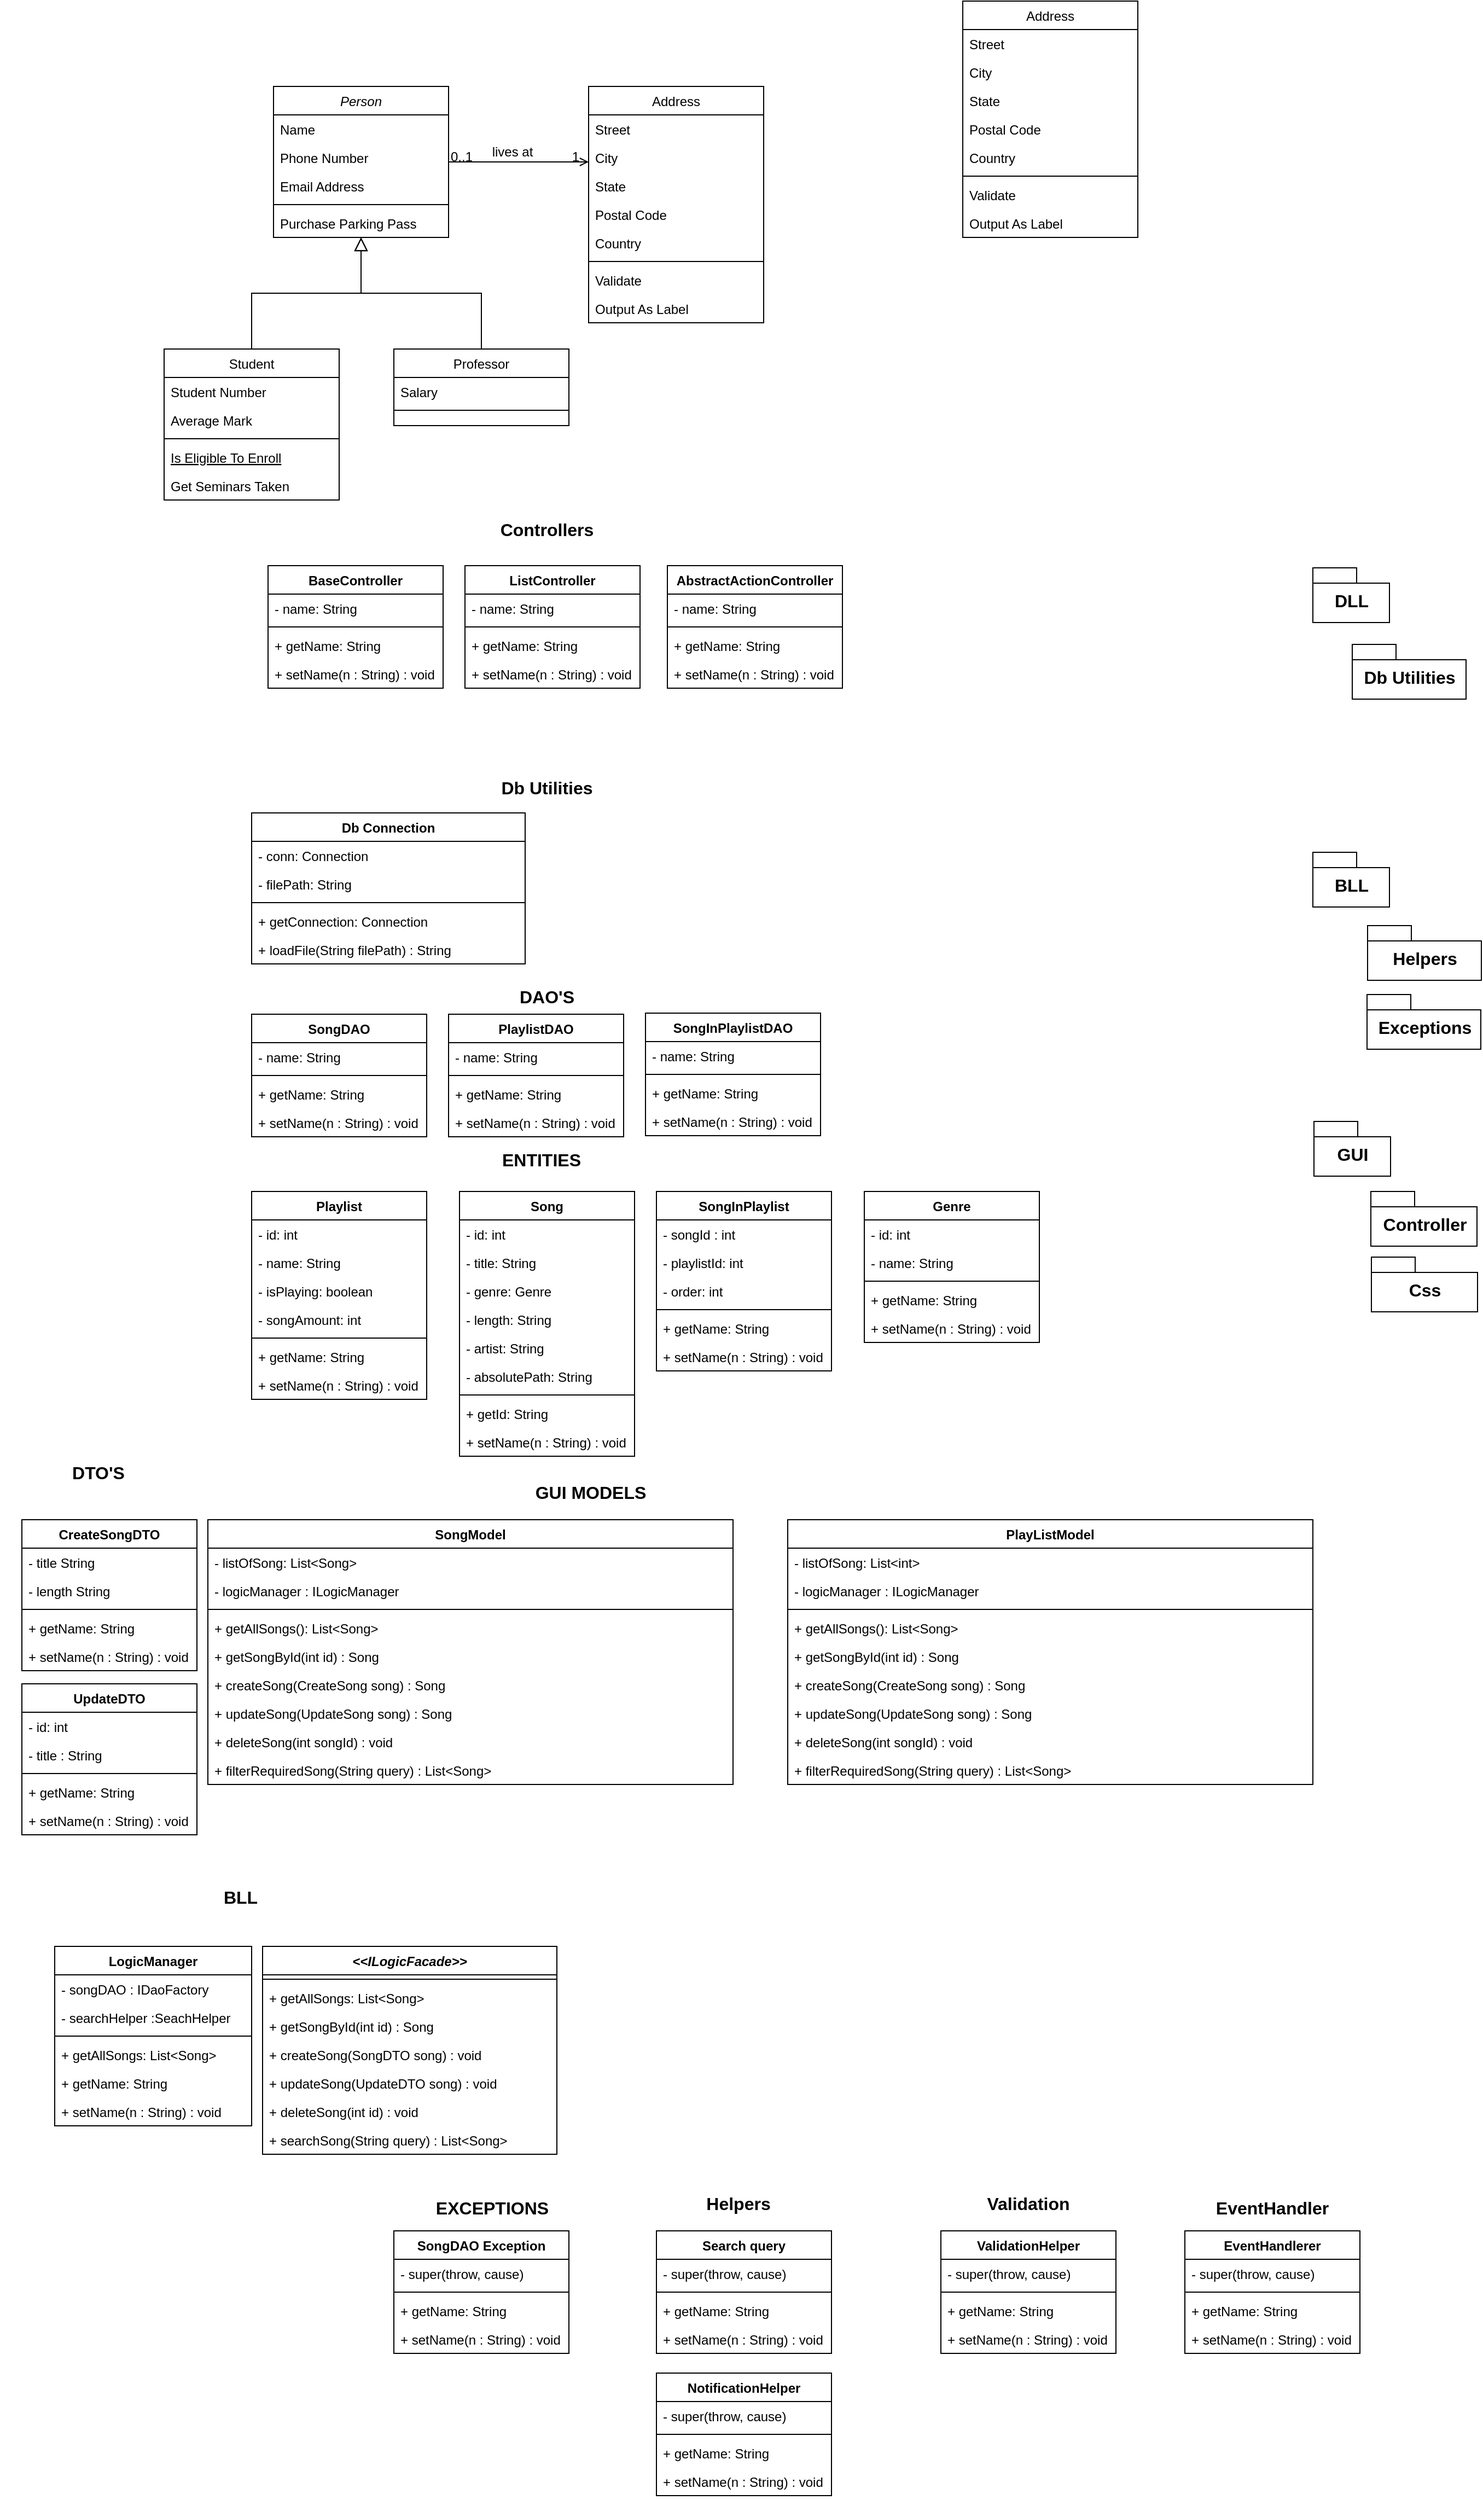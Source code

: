 <mxfile version="20.6.0" type="device"><diagram id="C5RBs43oDa-KdzZeNtuy" name="Page-1"><mxGraphModel dx="1700" dy="548" grid="1" gridSize="10" guides="1" tooltips="1" connect="1" arrows="1" fold="1" page="1" pageScale="1" pageWidth="827" pageHeight="1169" math="0" shadow="0"><root><mxCell id="WIyWlLk6GJQsqaUBKTNV-0"/><mxCell id="WIyWlLk6GJQsqaUBKTNV-1" parent="WIyWlLk6GJQsqaUBKTNV-0"/><mxCell id="zkfFHV4jXpPFQw0GAbJ--0" value="Person" style="swimlane;fontStyle=2;align=center;verticalAlign=top;childLayout=stackLayout;horizontal=1;startSize=26;horizontalStack=0;resizeParent=1;resizeLast=0;collapsible=1;marginBottom=0;rounded=0;shadow=0;strokeWidth=1;" parent="WIyWlLk6GJQsqaUBKTNV-1" vertex="1"><mxGeometry x="220" y="120" width="160" height="138" as="geometry"><mxRectangle x="230" y="140" width="160" height="26" as="alternateBounds"/></mxGeometry></mxCell><mxCell id="zkfFHV4jXpPFQw0GAbJ--1" value="Name" style="text;align=left;verticalAlign=top;spacingLeft=4;spacingRight=4;overflow=hidden;rotatable=0;points=[[0,0.5],[1,0.5]];portConstraint=eastwest;" parent="zkfFHV4jXpPFQw0GAbJ--0" vertex="1"><mxGeometry y="26" width="160" height="26" as="geometry"/></mxCell><mxCell id="zkfFHV4jXpPFQw0GAbJ--2" value="Phone Number" style="text;align=left;verticalAlign=top;spacingLeft=4;spacingRight=4;overflow=hidden;rotatable=0;points=[[0,0.5],[1,0.5]];portConstraint=eastwest;rounded=0;shadow=0;html=0;" parent="zkfFHV4jXpPFQw0GAbJ--0" vertex="1"><mxGeometry y="52" width="160" height="26" as="geometry"/></mxCell><mxCell id="zkfFHV4jXpPFQw0GAbJ--3" value="Email Address" style="text;align=left;verticalAlign=top;spacingLeft=4;spacingRight=4;overflow=hidden;rotatable=0;points=[[0,0.5],[1,0.5]];portConstraint=eastwest;rounded=0;shadow=0;html=0;" parent="zkfFHV4jXpPFQw0GAbJ--0" vertex="1"><mxGeometry y="78" width="160" height="26" as="geometry"/></mxCell><mxCell id="zkfFHV4jXpPFQw0GAbJ--4" value="" style="line;html=1;strokeWidth=1;align=left;verticalAlign=middle;spacingTop=-1;spacingLeft=3;spacingRight=3;rotatable=0;labelPosition=right;points=[];portConstraint=eastwest;" parent="zkfFHV4jXpPFQw0GAbJ--0" vertex="1"><mxGeometry y="104" width="160" height="8" as="geometry"/></mxCell><mxCell id="zkfFHV4jXpPFQw0GAbJ--5" value="Purchase Parking Pass" style="text;align=left;verticalAlign=top;spacingLeft=4;spacingRight=4;overflow=hidden;rotatable=0;points=[[0,0.5],[1,0.5]];portConstraint=eastwest;" parent="zkfFHV4jXpPFQw0GAbJ--0" vertex="1"><mxGeometry y="112" width="160" height="26" as="geometry"/></mxCell><mxCell id="zkfFHV4jXpPFQw0GAbJ--6" value="Student" style="swimlane;fontStyle=0;align=center;verticalAlign=top;childLayout=stackLayout;horizontal=1;startSize=26;horizontalStack=0;resizeParent=1;resizeLast=0;collapsible=1;marginBottom=0;rounded=0;shadow=0;strokeWidth=1;" parent="WIyWlLk6GJQsqaUBKTNV-1" vertex="1"><mxGeometry x="120" y="360" width="160" height="138" as="geometry"><mxRectangle x="130" y="380" width="160" height="26" as="alternateBounds"/></mxGeometry></mxCell><mxCell id="zkfFHV4jXpPFQw0GAbJ--7" value="Student Number" style="text;align=left;verticalAlign=top;spacingLeft=4;spacingRight=4;overflow=hidden;rotatable=0;points=[[0,0.5],[1,0.5]];portConstraint=eastwest;" parent="zkfFHV4jXpPFQw0GAbJ--6" vertex="1"><mxGeometry y="26" width="160" height="26" as="geometry"/></mxCell><mxCell id="zkfFHV4jXpPFQw0GAbJ--8" value="Average Mark" style="text;align=left;verticalAlign=top;spacingLeft=4;spacingRight=4;overflow=hidden;rotatable=0;points=[[0,0.5],[1,0.5]];portConstraint=eastwest;rounded=0;shadow=0;html=0;" parent="zkfFHV4jXpPFQw0GAbJ--6" vertex="1"><mxGeometry y="52" width="160" height="26" as="geometry"/></mxCell><mxCell id="zkfFHV4jXpPFQw0GAbJ--9" value="" style="line;html=1;strokeWidth=1;align=left;verticalAlign=middle;spacingTop=-1;spacingLeft=3;spacingRight=3;rotatable=0;labelPosition=right;points=[];portConstraint=eastwest;" parent="zkfFHV4jXpPFQw0GAbJ--6" vertex="1"><mxGeometry y="78" width="160" height="8" as="geometry"/></mxCell><mxCell id="zkfFHV4jXpPFQw0GAbJ--10" value="Is Eligible To Enroll" style="text;align=left;verticalAlign=top;spacingLeft=4;spacingRight=4;overflow=hidden;rotatable=0;points=[[0,0.5],[1,0.5]];portConstraint=eastwest;fontStyle=4" parent="zkfFHV4jXpPFQw0GAbJ--6" vertex="1"><mxGeometry y="86" width="160" height="26" as="geometry"/></mxCell><mxCell id="zkfFHV4jXpPFQw0GAbJ--11" value="Get Seminars Taken" style="text;align=left;verticalAlign=top;spacingLeft=4;spacingRight=4;overflow=hidden;rotatable=0;points=[[0,0.5],[1,0.5]];portConstraint=eastwest;" parent="zkfFHV4jXpPFQw0GAbJ--6" vertex="1"><mxGeometry y="112" width="160" height="26" as="geometry"/></mxCell><mxCell id="zkfFHV4jXpPFQw0GAbJ--12" value="" style="endArrow=block;endSize=10;endFill=0;shadow=0;strokeWidth=1;rounded=0;edgeStyle=elbowEdgeStyle;elbow=vertical;" parent="WIyWlLk6GJQsqaUBKTNV-1" source="zkfFHV4jXpPFQw0GAbJ--6" target="zkfFHV4jXpPFQw0GAbJ--0" edge="1"><mxGeometry width="160" relative="1" as="geometry"><mxPoint x="200" y="203" as="sourcePoint"/><mxPoint x="200" y="203" as="targetPoint"/></mxGeometry></mxCell><mxCell id="zkfFHV4jXpPFQw0GAbJ--13" value="Professor" style="swimlane;fontStyle=0;align=center;verticalAlign=top;childLayout=stackLayout;horizontal=1;startSize=26;horizontalStack=0;resizeParent=1;resizeLast=0;collapsible=1;marginBottom=0;rounded=0;shadow=0;strokeWidth=1;" parent="WIyWlLk6GJQsqaUBKTNV-1" vertex="1"><mxGeometry x="330" y="360" width="160" height="70" as="geometry"><mxRectangle x="340" y="380" width="170" height="26" as="alternateBounds"/></mxGeometry></mxCell><mxCell id="zkfFHV4jXpPFQw0GAbJ--14" value="Salary" style="text;align=left;verticalAlign=top;spacingLeft=4;spacingRight=4;overflow=hidden;rotatable=0;points=[[0,0.5],[1,0.5]];portConstraint=eastwest;" parent="zkfFHV4jXpPFQw0GAbJ--13" vertex="1"><mxGeometry y="26" width="160" height="26" as="geometry"/></mxCell><mxCell id="zkfFHV4jXpPFQw0GAbJ--15" value="" style="line;html=1;strokeWidth=1;align=left;verticalAlign=middle;spacingTop=-1;spacingLeft=3;spacingRight=3;rotatable=0;labelPosition=right;points=[];portConstraint=eastwest;" parent="zkfFHV4jXpPFQw0GAbJ--13" vertex="1"><mxGeometry y="52" width="160" height="8" as="geometry"/></mxCell><mxCell id="zkfFHV4jXpPFQw0GAbJ--16" value="" style="endArrow=block;endSize=10;endFill=0;shadow=0;strokeWidth=1;rounded=0;edgeStyle=elbowEdgeStyle;elbow=vertical;" parent="WIyWlLk6GJQsqaUBKTNV-1" source="zkfFHV4jXpPFQw0GAbJ--13" target="zkfFHV4jXpPFQw0GAbJ--0" edge="1"><mxGeometry width="160" relative="1" as="geometry"><mxPoint x="210" y="373" as="sourcePoint"/><mxPoint x="310" y="271" as="targetPoint"/></mxGeometry></mxCell><mxCell id="zkfFHV4jXpPFQw0GAbJ--17" value="Address" style="swimlane;fontStyle=0;align=center;verticalAlign=top;childLayout=stackLayout;horizontal=1;startSize=26;horizontalStack=0;resizeParent=1;resizeLast=0;collapsible=1;marginBottom=0;rounded=0;shadow=0;strokeWidth=1;" parent="WIyWlLk6GJQsqaUBKTNV-1" vertex="1"><mxGeometry x="508" y="120" width="160" height="216" as="geometry"><mxRectangle x="550" y="140" width="160" height="26" as="alternateBounds"/></mxGeometry></mxCell><mxCell id="zkfFHV4jXpPFQw0GAbJ--18" value="Street" style="text;align=left;verticalAlign=top;spacingLeft=4;spacingRight=4;overflow=hidden;rotatable=0;points=[[0,0.5],[1,0.5]];portConstraint=eastwest;" parent="zkfFHV4jXpPFQw0GAbJ--17" vertex="1"><mxGeometry y="26" width="160" height="26" as="geometry"/></mxCell><mxCell id="zkfFHV4jXpPFQw0GAbJ--19" value="City" style="text;align=left;verticalAlign=top;spacingLeft=4;spacingRight=4;overflow=hidden;rotatable=0;points=[[0,0.5],[1,0.5]];portConstraint=eastwest;rounded=0;shadow=0;html=0;" parent="zkfFHV4jXpPFQw0GAbJ--17" vertex="1"><mxGeometry y="52" width="160" height="26" as="geometry"/></mxCell><mxCell id="zkfFHV4jXpPFQw0GAbJ--20" value="State" style="text;align=left;verticalAlign=top;spacingLeft=4;spacingRight=4;overflow=hidden;rotatable=0;points=[[0,0.5],[1,0.5]];portConstraint=eastwest;rounded=0;shadow=0;html=0;" parent="zkfFHV4jXpPFQw0GAbJ--17" vertex="1"><mxGeometry y="78" width="160" height="26" as="geometry"/></mxCell><mxCell id="zkfFHV4jXpPFQw0GAbJ--21" value="Postal Code" style="text;align=left;verticalAlign=top;spacingLeft=4;spacingRight=4;overflow=hidden;rotatable=0;points=[[0,0.5],[1,0.5]];portConstraint=eastwest;rounded=0;shadow=0;html=0;" parent="zkfFHV4jXpPFQw0GAbJ--17" vertex="1"><mxGeometry y="104" width="160" height="26" as="geometry"/></mxCell><mxCell id="zkfFHV4jXpPFQw0GAbJ--22" value="Country" style="text;align=left;verticalAlign=top;spacingLeft=4;spacingRight=4;overflow=hidden;rotatable=0;points=[[0,0.5],[1,0.5]];portConstraint=eastwest;rounded=0;shadow=0;html=0;" parent="zkfFHV4jXpPFQw0GAbJ--17" vertex="1"><mxGeometry y="130" width="160" height="26" as="geometry"/></mxCell><mxCell id="zkfFHV4jXpPFQw0GAbJ--23" value="" style="line;html=1;strokeWidth=1;align=left;verticalAlign=middle;spacingTop=-1;spacingLeft=3;spacingRight=3;rotatable=0;labelPosition=right;points=[];portConstraint=eastwest;" parent="zkfFHV4jXpPFQw0GAbJ--17" vertex="1"><mxGeometry y="156" width="160" height="8" as="geometry"/></mxCell><mxCell id="zkfFHV4jXpPFQw0GAbJ--24" value="Validate" style="text;align=left;verticalAlign=top;spacingLeft=4;spacingRight=4;overflow=hidden;rotatable=0;points=[[0,0.5],[1,0.5]];portConstraint=eastwest;" parent="zkfFHV4jXpPFQw0GAbJ--17" vertex="1"><mxGeometry y="164" width="160" height="26" as="geometry"/></mxCell><mxCell id="zkfFHV4jXpPFQw0GAbJ--25" value="Output As Label" style="text;align=left;verticalAlign=top;spacingLeft=4;spacingRight=4;overflow=hidden;rotatable=0;points=[[0,0.5],[1,0.5]];portConstraint=eastwest;" parent="zkfFHV4jXpPFQw0GAbJ--17" vertex="1"><mxGeometry y="190" width="160" height="26" as="geometry"/></mxCell><mxCell id="zkfFHV4jXpPFQw0GAbJ--26" value="" style="endArrow=open;shadow=0;strokeWidth=1;rounded=0;endFill=1;edgeStyle=elbowEdgeStyle;elbow=vertical;" parent="WIyWlLk6GJQsqaUBKTNV-1" source="zkfFHV4jXpPFQw0GAbJ--0" target="zkfFHV4jXpPFQw0GAbJ--17" edge="1"><mxGeometry x="0.5" y="41" relative="1" as="geometry"><mxPoint x="380" y="192" as="sourcePoint"/><mxPoint x="540" y="192" as="targetPoint"/><mxPoint x="-40" y="32" as="offset"/></mxGeometry></mxCell><mxCell id="zkfFHV4jXpPFQw0GAbJ--27" value="0..1" style="resizable=0;align=left;verticalAlign=bottom;labelBackgroundColor=none;fontSize=12;" parent="zkfFHV4jXpPFQw0GAbJ--26" connectable="0" vertex="1"><mxGeometry x="-1" relative="1" as="geometry"><mxPoint y="4" as="offset"/></mxGeometry></mxCell><mxCell id="zkfFHV4jXpPFQw0GAbJ--28" value="1" style="resizable=0;align=right;verticalAlign=bottom;labelBackgroundColor=none;fontSize=12;" parent="zkfFHV4jXpPFQw0GAbJ--26" connectable="0" vertex="1"><mxGeometry x="1" relative="1" as="geometry"><mxPoint x="-7" y="4" as="offset"/></mxGeometry></mxCell><mxCell id="zkfFHV4jXpPFQw0GAbJ--29" value="lives at" style="text;html=1;resizable=0;points=[];;align=center;verticalAlign=middle;labelBackgroundColor=none;rounded=0;shadow=0;strokeWidth=1;fontSize=12;" parent="zkfFHV4jXpPFQw0GAbJ--26" vertex="1" connectable="0"><mxGeometry x="0.5" y="49" relative="1" as="geometry"><mxPoint x="-38" y="40" as="offset"/></mxGeometry></mxCell><mxCell id="Kl5aH_7ND7wQOcSYsMum-0" value="Address" style="swimlane;fontStyle=0;align=center;verticalAlign=top;childLayout=stackLayout;horizontal=1;startSize=26;horizontalStack=0;resizeParent=1;resizeLast=0;collapsible=1;marginBottom=0;rounded=0;shadow=0;strokeWidth=1;" vertex="1" parent="WIyWlLk6GJQsqaUBKTNV-1"><mxGeometry x="850" y="42" width="160" height="216" as="geometry"><mxRectangle x="550" y="140" width="160" height="26" as="alternateBounds"/></mxGeometry></mxCell><mxCell id="Kl5aH_7ND7wQOcSYsMum-1" value="Street" style="text;align=left;verticalAlign=top;spacingLeft=4;spacingRight=4;overflow=hidden;rotatable=0;points=[[0,0.5],[1,0.5]];portConstraint=eastwest;" vertex="1" parent="Kl5aH_7ND7wQOcSYsMum-0"><mxGeometry y="26" width="160" height="26" as="geometry"/></mxCell><mxCell id="Kl5aH_7ND7wQOcSYsMum-2" value="City" style="text;align=left;verticalAlign=top;spacingLeft=4;spacingRight=4;overflow=hidden;rotatable=0;points=[[0,0.5],[1,0.5]];portConstraint=eastwest;rounded=0;shadow=0;html=0;" vertex="1" parent="Kl5aH_7ND7wQOcSYsMum-0"><mxGeometry y="52" width="160" height="26" as="geometry"/></mxCell><mxCell id="Kl5aH_7ND7wQOcSYsMum-3" value="State" style="text;align=left;verticalAlign=top;spacingLeft=4;spacingRight=4;overflow=hidden;rotatable=0;points=[[0,0.5],[1,0.5]];portConstraint=eastwest;rounded=0;shadow=0;html=0;" vertex="1" parent="Kl5aH_7ND7wQOcSYsMum-0"><mxGeometry y="78" width="160" height="26" as="geometry"/></mxCell><mxCell id="Kl5aH_7ND7wQOcSYsMum-4" value="Postal Code" style="text;align=left;verticalAlign=top;spacingLeft=4;spacingRight=4;overflow=hidden;rotatable=0;points=[[0,0.5],[1,0.5]];portConstraint=eastwest;rounded=0;shadow=0;html=0;" vertex="1" parent="Kl5aH_7ND7wQOcSYsMum-0"><mxGeometry y="104" width="160" height="26" as="geometry"/></mxCell><mxCell id="Kl5aH_7ND7wQOcSYsMum-5" value="Country" style="text;align=left;verticalAlign=top;spacingLeft=4;spacingRight=4;overflow=hidden;rotatable=0;points=[[0,0.5],[1,0.5]];portConstraint=eastwest;rounded=0;shadow=0;html=0;" vertex="1" parent="Kl5aH_7ND7wQOcSYsMum-0"><mxGeometry y="130" width="160" height="26" as="geometry"/></mxCell><mxCell id="Kl5aH_7ND7wQOcSYsMum-6" value="" style="line;html=1;strokeWidth=1;align=left;verticalAlign=middle;spacingTop=-1;spacingLeft=3;spacingRight=3;rotatable=0;labelPosition=right;points=[];portConstraint=eastwest;" vertex="1" parent="Kl5aH_7ND7wQOcSYsMum-0"><mxGeometry y="156" width="160" height="8" as="geometry"/></mxCell><mxCell id="Kl5aH_7ND7wQOcSYsMum-7" value="Validate" style="text;align=left;verticalAlign=top;spacingLeft=4;spacingRight=4;overflow=hidden;rotatable=0;points=[[0,0.5],[1,0.5]];portConstraint=eastwest;" vertex="1" parent="Kl5aH_7ND7wQOcSYsMum-0"><mxGeometry y="164" width="160" height="26" as="geometry"/></mxCell><mxCell id="Kl5aH_7ND7wQOcSYsMum-8" value="Output As Label" style="text;align=left;verticalAlign=top;spacingLeft=4;spacingRight=4;overflow=hidden;rotatable=0;points=[[0,0.5],[1,0.5]];portConstraint=eastwest;" vertex="1" parent="Kl5aH_7ND7wQOcSYsMum-0"><mxGeometry y="190" width="160" height="26" as="geometry"/></mxCell><mxCell id="Kl5aH_7ND7wQOcSYsMum-9" value="BaseController" style="swimlane;fontStyle=1;align=center;verticalAlign=top;childLayout=stackLayout;horizontal=1;startSize=26;horizontalStack=0;resizeParent=1;resizeParentMax=0;resizeLast=0;collapsible=1;marginBottom=0;" vertex="1" parent="WIyWlLk6GJQsqaUBKTNV-1"><mxGeometry x="215" y="558" width="160" height="112" as="geometry"/></mxCell><mxCell id="Kl5aH_7ND7wQOcSYsMum-10" value="- name: String&#10;" style="text;strokeColor=none;fillColor=none;align=left;verticalAlign=top;spacingLeft=4;spacingRight=4;overflow=hidden;rotatable=0;points=[[0,0.5],[1,0.5]];portConstraint=eastwest;" vertex="1" parent="Kl5aH_7ND7wQOcSYsMum-9"><mxGeometry y="26" width="160" height="26" as="geometry"/></mxCell><mxCell id="Kl5aH_7ND7wQOcSYsMum-11" value="" style="line;strokeWidth=1;fillColor=none;align=left;verticalAlign=middle;spacingTop=-1;spacingLeft=3;spacingRight=3;rotatable=0;labelPosition=right;points=[];portConstraint=eastwest;strokeColor=inherit;" vertex="1" parent="Kl5aH_7ND7wQOcSYsMum-9"><mxGeometry y="52" width="160" height="8" as="geometry"/></mxCell><mxCell id="Kl5aH_7ND7wQOcSYsMum-12" value="+ getName: String" style="text;strokeColor=none;fillColor=none;align=left;verticalAlign=top;spacingLeft=4;spacingRight=4;overflow=hidden;rotatable=0;points=[[0,0.5],[1,0.5]];portConstraint=eastwest;" vertex="1" parent="Kl5aH_7ND7wQOcSYsMum-9"><mxGeometry y="60" width="160" height="26" as="geometry"/></mxCell><mxCell id="Kl5aH_7ND7wQOcSYsMum-13" value="+ setName(n : String) : void" style="text;strokeColor=none;fillColor=none;align=left;verticalAlign=top;spacingLeft=4;spacingRight=4;overflow=hidden;rotatable=0;points=[[0,0.5],[1,0.5]];portConstraint=eastwest;" vertex="1" parent="Kl5aH_7ND7wQOcSYsMum-9"><mxGeometry y="86" width="160" height="26" as="geometry"/></mxCell><mxCell id="Kl5aH_7ND7wQOcSYsMum-15" value="Song" style="swimlane;fontStyle=1;align=center;verticalAlign=top;childLayout=stackLayout;horizontal=1;startSize=26;horizontalStack=0;resizeParent=1;resizeParentMax=0;resizeLast=0;collapsible=1;marginBottom=0;" vertex="1" parent="WIyWlLk6GJQsqaUBKTNV-1"><mxGeometry x="390" y="1130" width="160" height="242" as="geometry"/></mxCell><mxCell id="Kl5aH_7ND7wQOcSYsMum-16" value="- id: int&#10;" style="text;strokeColor=none;fillColor=none;align=left;verticalAlign=top;spacingLeft=4;spacingRight=4;overflow=hidden;rotatable=0;points=[[0,0.5],[1,0.5]];portConstraint=eastwest;" vertex="1" parent="Kl5aH_7ND7wQOcSYsMum-15"><mxGeometry y="26" width="160" height="26" as="geometry"/></mxCell><mxCell id="Kl5aH_7ND7wQOcSYsMum-69" value="- title: String&#10;" style="text;strokeColor=none;fillColor=none;align=left;verticalAlign=top;spacingLeft=4;spacingRight=4;overflow=hidden;rotatable=0;points=[[0,0.5],[1,0.5]];portConstraint=eastwest;" vertex="1" parent="Kl5aH_7ND7wQOcSYsMum-15"><mxGeometry y="52" width="160" height="26" as="geometry"/></mxCell><mxCell id="Kl5aH_7ND7wQOcSYsMum-70" value="- genre: Genre &#10;" style="text;strokeColor=none;fillColor=none;align=left;verticalAlign=top;spacingLeft=4;spacingRight=4;overflow=hidden;rotatable=0;points=[[0,0.5],[1,0.5]];portConstraint=eastwest;" vertex="1" parent="Kl5aH_7ND7wQOcSYsMum-15"><mxGeometry y="78" width="160" height="26" as="geometry"/></mxCell><mxCell id="Kl5aH_7ND7wQOcSYsMum-78" value="- length: String&#10;" style="text;strokeColor=none;fillColor=none;align=left;verticalAlign=top;spacingLeft=4;spacingRight=4;overflow=hidden;rotatable=0;points=[[0,0.5],[1,0.5]];portConstraint=eastwest;" vertex="1" parent="Kl5aH_7ND7wQOcSYsMum-15"><mxGeometry y="104" width="160" height="26" as="geometry"/></mxCell><mxCell id="Kl5aH_7ND7wQOcSYsMum-79" value="- artist: String&#10;" style="text;strokeColor=none;fillColor=none;align=left;verticalAlign=top;spacingLeft=4;spacingRight=4;overflow=hidden;rotatable=0;points=[[0,0.5],[1,0.5]];portConstraint=eastwest;" vertex="1" parent="Kl5aH_7ND7wQOcSYsMum-15"><mxGeometry y="130" width="160" height="26" as="geometry"/></mxCell><mxCell id="Kl5aH_7ND7wQOcSYsMum-122" value="- absolutePath: String&#10;" style="text;strokeColor=none;fillColor=none;align=left;verticalAlign=top;spacingLeft=4;spacingRight=4;overflow=hidden;rotatable=0;points=[[0,0.5],[1,0.5]];portConstraint=eastwest;" vertex="1" parent="Kl5aH_7ND7wQOcSYsMum-15"><mxGeometry y="156" width="160" height="26" as="geometry"/></mxCell><mxCell id="Kl5aH_7ND7wQOcSYsMum-17" value="" style="line;strokeWidth=1;fillColor=none;align=left;verticalAlign=middle;spacingTop=-1;spacingLeft=3;spacingRight=3;rotatable=0;labelPosition=right;points=[];portConstraint=eastwest;strokeColor=inherit;" vertex="1" parent="Kl5aH_7ND7wQOcSYsMum-15"><mxGeometry y="182" width="160" height="8" as="geometry"/></mxCell><mxCell id="Kl5aH_7ND7wQOcSYsMum-18" value="+ getId: String" style="text;strokeColor=none;fillColor=none;align=left;verticalAlign=top;spacingLeft=4;spacingRight=4;overflow=hidden;rotatable=0;points=[[0,0.5],[1,0.5]];portConstraint=eastwest;" vertex="1" parent="Kl5aH_7ND7wQOcSYsMum-15"><mxGeometry y="190" width="160" height="26" as="geometry"/></mxCell><mxCell id="Kl5aH_7ND7wQOcSYsMum-19" value="+ setName(n : String) : void" style="text;strokeColor=none;fillColor=none;align=left;verticalAlign=top;spacingLeft=4;spacingRight=4;overflow=hidden;rotatable=0;points=[[0,0.5],[1,0.5]];portConstraint=eastwest;" vertex="1" parent="Kl5aH_7ND7wQOcSYsMum-15"><mxGeometry y="216" width="160" height="26" as="geometry"/></mxCell><mxCell id="Kl5aH_7ND7wQOcSYsMum-20" value="Playlist" style="swimlane;fontStyle=1;align=center;verticalAlign=top;childLayout=stackLayout;horizontal=1;startSize=26;horizontalStack=0;resizeParent=1;resizeParentMax=0;resizeLast=0;collapsible=1;marginBottom=0;" vertex="1" parent="WIyWlLk6GJQsqaUBKTNV-1"><mxGeometry x="200" y="1130" width="160" height="190" as="geometry"/></mxCell><mxCell id="Kl5aH_7ND7wQOcSYsMum-21" value="- id: int&#10;" style="text;strokeColor=none;fillColor=none;align=left;verticalAlign=top;spacingLeft=4;spacingRight=4;overflow=hidden;rotatable=0;points=[[0,0.5],[1,0.5]];portConstraint=eastwest;" vertex="1" parent="Kl5aH_7ND7wQOcSYsMum-20"><mxGeometry y="26" width="160" height="26" as="geometry"/></mxCell><mxCell id="Kl5aH_7ND7wQOcSYsMum-80" value="- name: String&#10;" style="text;strokeColor=none;fillColor=none;align=left;verticalAlign=top;spacingLeft=4;spacingRight=4;overflow=hidden;rotatable=0;points=[[0,0.5],[1,0.5]];portConstraint=eastwest;" vertex="1" parent="Kl5aH_7ND7wQOcSYsMum-20"><mxGeometry y="52" width="160" height="26" as="geometry"/></mxCell><mxCell id="Kl5aH_7ND7wQOcSYsMum-90" value="- isPlaying: boolean&#10;" style="text;strokeColor=none;fillColor=none;align=left;verticalAlign=top;spacingLeft=4;spacingRight=4;overflow=hidden;rotatable=0;points=[[0,0.5],[1,0.5]];portConstraint=eastwest;" vertex="1" parent="Kl5aH_7ND7wQOcSYsMum-20"><mxGeometry y="78" width="160" height="26" as="geometry"/></mxCell><mxCell id="Kl5aH_7ND7wQOcSYsMum-91" value="- songAmount: int&#10;" style="text;strokeColor=none;fillColor=none;align=left;verticalAlign=top;spacingLeft=4;spacingRight=4;overflow=hidden;rotatable=0;points=[[0,0.5],[1,0.5]];portConstraint=eastwest;" vertex="1" parent="Kl5aH_7ND7wQOcSYsMum-20"><mxGeometry y="104" width="160" height="26" as="geometry"/></mxCell><mxCell id="Kl5aH_7ND7wQOcSYsMum-22" value="" style="line;strokeWidth=1;fillColor=none;align=left;verticalAlign=middle;spacingTop=-1;spacingLeft=3;spacingRight=3;rotatable=0;labelPosition=right;points=[];portConstraint=eastwest;strokeColor=inherit;" vertex="1" parent="Kl5aH_7ND7wQOcSYsMum-20"><mxGeometry y="130" width="160" height="8" as="geometry"/></mxCell><mxCell id="Kl5aH_7ND7wQOcSYsMum-23" value="+ getName: String" style="text;strokeColor=none;fillColor=none;align=left;verticalAlign=top;spacingLeft=4;spacingRight=4;overflow=hidden;rotatable=0;points=[[0,0.5],[1,0.5]];portConstraint=eastwest;" vertex="1" parent="Kl5aH_7ND7wQOcSYsMum-20"><mxGeometry y="138" width="160" height="26" as="geometry"/></mxCell><mxCell id="Kl5aH_7ND7wQOcSYsMum-24" value="+ setName(n : String) : void" style="text;strokeColor=none;fillColor=none;align=left;verticalAlign=top;spacingLeft=4;spacingRight=4;overflow=hidden;rotatable=0;points=[[0,0.5],[1,0.5]];portConstraint=eastwest;" vertex="1" parent="Kl5aH_7ND7wQOcSYsMum-20"><mxGeometry y="164" width="160" height="26" as="geometry"/></mxCell><mxCell id="Kl5aH_7ND7wQOcSYsMum-25" value="SongInPlaylist" style="swimlane;fontStyle=1;align=center;verticalAlign=top;childLayout=stackLayout;horizontal=1;startSize=26;horizontalStack=0;resizeParent=1;resizeParentMax=0;resizeLast=0;collapsible=1;marginBottom=0;" vertex="1" parent="WIyWlLk6GJQsqaUBKTNV-1"><mxGeometry x="570" y="1130" width="160" height="164" as="geometry"/></mxCell><mxCell id="Kl5aH_7ND7wQOcSYsMum-26" value="- songId : int" style="text;strokeColor=none;fillColor=none;align=left;verticalAlign=top;spacingLeft=4;spacingRight=4;overflow=hidden;rotatable=0;points=[[0,0.5],[1,0.5]];portConstraint=eastwest;" vertex="1" parent="Kl5aH_7ND7wQOcSYsMum-25"><mxGeometry y="26" width="160" height="26" as="geometry"/></mxCell><mxCell id="Kl5aH_7ND7wQOcSYsMum-93" value="- playlistId: int" style="text;strokeColor=none;fillColor=none;align=left;verticalAlign=top;spacingLeft=4;spacingRight=4;overflow=hidden;rotatable=0;points=[[0,0.5],[1,0.5]];portConstraint=eastwest;" vertex="1" parent="Kl5aH_7ND7wQOcSYsMum-25"><mxGeometry y="52" width="160" height="26" as="geometry"/></mxCell><mxCell id="Kl5aH_7ND7wQOcSYsMum-92" value="- order: int" style="text;strokeColor=none;fillColor=none;align=left;verticalAlign=top;spacingLeft=4;spacingRight=4;overflow=hidden;rotatable=0;points=[[0,0.5],[1,0.5]];portConstraint=eastwest;" vertex="1" parent="Kl5aH_7ND7wQOcSYsMum-25"><mxGeometry y="78" width="160" height="26" as="geometry"/></mxCell><mxCell id="Kl5aH_7ND7wQOcSYsMum-27" value="" style="line;strokeWidth=1;fillColor=none;align=left;verticalAlign=middle;spacingTop=-1;spacingLeft=3;spacingRight=3;rotatable=0;labelPosition=right;points=[];portConstraint=eastwest;strokeColor=inherit;" vertex="1" parent="Kl5aH_7ND7wQOcSYsMum-25"><mxGeometry y="104" width="160" height="8" as="geometry"/></mxCell><mxCell id="Kl5aH_7ND7wQOcSYsMum-28" value="+ getName: String" style="text;strokeColor=none;fillColor=none;align=left;verticalAlign=top;spacingLeft=4;spacingRight=4;overflow=hidden;rotatable=0;points=[[0,0.5],[1,0.5]];portConstraint=eastwest;" vertex="1" parent="Kl5aH_7ND7wQOcSYsMum-25"><mxGeometry y="112" width="160" height="26" as="geometry"/></mxCell><mxCell id="Kl5aH_7ND7wQOcSYsMum-29" value="+ setName(n : String) : void" style="text;strokeColor=none;fillColor=none;align=left;verticalAlign=top;spacingLeft=4;spacingRight=4;overflow=hidden;rotatable=0;points=[[0,0.5],[1,0.5]];portConstraint=eastwest;" vertex="1" parent="Kl5aH_7ND7wQOcSYsMum-25"><mxGeometry y="138" width="160" height="26" as="geometry"/></mxCell><mxCell id="Kl5aH_7ND7wQOcSYsMum-35" value="Db Connection" style="swimlane;fontStyle=1;align=center;verticalAlign=top;childLayout=stackLayout;horizontal=1;startSize=26;horizontalStack=0;resizeParent=1;resizeParentMax=0;resizeLast=0;collapsible=1;marginBottom=0;" vertex="1" parent="WIyWlLk6GJQsqaUBKTNV-1"><mxGeometry x="200" y="784" width="250" height="138" as="geometry"/></mxCell><mxCell id="Kl5aH_7ND7wQOcSYsMum-36" value="- conn: Connection&#10;" style="text;strokeColor=none;fillColor=none;align=left;verticalAlign=top;spacingLeft=4;spacingRight=4;overflow=hidden;rotatable=0;points=[[0,0.5],[1,0.5]];portConstraint=eastwest;" vertex="1" parent="Kl5aH_7ND7wQOcSYsMum-35"><mxGeometry y="26" width="250" height="26" as="geometry"/></mxCell><mxCell id="Kl5aH_7ND7wQOcSYsMum-149" value="- filePath: String" style="text;strokeColor=none;fillColor=none;align=left;verticalAlign=top;spacingLeft=4;spacingRight=4;overflow=hidden;rotatable=0;points=[[0,0.5],[1,0.5]];portConstraint=eastwest;" vertex="1" parent="Kl5aH_7ND7wQOcSYsMum-35"><mxGeometry y="52" width="250" height="26" as="geometry"/></mxCell><mxCell id="Kl5aH_7ND7wQOcSYsMum-37" value="" style="line;strokeWidth=1;fillColor=none;align=left;verticalAlign=middle;spacingTop=-1;spacingLeft=3;spacingRight=3;rotatable=0;labelPosition=right;points=[];portConstraint=eastwest;strokeColor=inherit;" vertex="1" parent="Kl5aH_7ND7wQOcSYsMum-35"><mxGeometry y="78" width="250" height="8" as="geometry"/></mxCell><mxCell id="Kl5aH_7ND7wQOcSYsMum-38" value="+ getConnection: Connection" style="text;strokeColor=none;fillColor=none;align=left;verticalAlign=top;spacingLeft=4;spacingRight=4;overflow=hidden;rotatable=0;points=[[0,0.5],[1,0.5]];portConstraint=eastwest;" vertex="1" parent="Kl5aH_7ND7wQOcSYsMum-35"><mxGeometry y="86" width="250" height="26" as="geometry"/></mxCell><mxCell id="Kl5aH_7ND7wQOcSYsMum-39" value="+ loadFile(String filePath) : String" style="text;strokeColor=none;fillColor=none;align=left;verticalAlign=top;spacingLeft=4;spacingRight=4;overflow=hidden;rotatable=0;points=[[0,0.5],[1,0.5]];portConstraint=eastwest;" vertex="1" parent="Kl5aH_7ND7wQOcSYsMum-35"><mxGeometry y="112" width="250" height="26" as="geometry"/></mxCell><mxCell id="Kl5aH_7ND7wQOcSYsMum-40" value="ListController" style="swimlane;fontStyle=1;align=center;verticalAlign=top;childLayout=stackLayout;horizontal=1;startSize=26;horizontalStack=0;resizeParent=1;resizeParentMax=0;resizeLast=0;collapsible=1;marginBottom=0;" vertex="1" parent="WIyWlLk6GJQsqaUBKTNV-1"><mxGeometry x="395" y="558" width="160" height="112" as="geometry"/></mxCell><mxCell id="Kl5aH_7ND7wQOcSYsMum-41" value="- name: String&#10;" style="text;strokeColor=none;fillColor=none;align=left;verticalAlign=top;spacingLeft=4;spacingRight=4;overflow=hidden;rotatable=0;points=[[0,0.5],[1,0.5]];portConstraint=eastwest;" vertex="1" parent="Kl5aH_7ND7wQOcSYsMum-40"><mxGeometry y="26" width="160" height="26" as="geometry"/></mxCell><mxCell id="Kl5aH_7ND7wQOcSYsMum-42" value="" style="line;strokeWidth=1;fillColor=none;align=left;verticalAlign=middle;spacingTop=-1;spacingLeft=3;spacingRight=3;rotatable=0;labelPosition=right;points=[];portConstraint=eastwest;strokeColor=inherit;" vertex="1" parent="Kl5aH_7ND7wQOcSYsMum-40"><mxGeometry y="52" width="160" height="8" as="geometry"/></mxCell><mxCell id="Kl5aH_7ND7wQOcSYsMum-43" value="+ getName: String" style="text;strokeColor=none;fillColor=none;align=left;verticalAlign=top;spacingLeft=4;spacingRight=4;overflow=hidden;rotatable=0;points=[[0,0.5],[1,0.5]];portConstraint=eastwest;" vertex="1" parent="Kl5aH_7ND7wQOcSYsMum-40"><mxGeometry y="60" width="160" height="26" as="geometry"/></mxCell><mxCell id="Kl5aH_7ND7wQOcSYsMum-44" value="+ setName(n : String) : void" style="text;strokeColor=none;fillColor=none;align=left;verticalAlign=top;spacingLeft=4;spacingRight=4;overflow=hidden;rotatable=0;points=[[0,0.5],[1,0.5]];portConstraint=eastwest;" vertex="1" parent="Kl5aH_7ND7wQOcSYsMum-40"><mxGeometry y="86" width="160" height="26" as="geometry"/></mxCell><mxCell id="Kl5aH_7ND7wQOcSYsMum-45" value="AbstractActionController" style="swimlane;fontStyle=1;align=center;verticalAlign=top;childLayout=stackLayout;horizontal=1;startSize=26;horizontalStack=0;resizeParent=1;resizeParentMax=0;resizeLast=0;collapsible=1;marginBottom=0;" vertex="1" parent="WIyWlLk6GJQsqaUBKTNV-1"><mxGeometry x="580" y="558" width="160" height="112" as="geometry"/></mxCell><mxCell id="Kl5aH_7ND7wQOcSYsMum-46" value="- name: String&#10;" style="text;strokeColor=none;fillColor=none;align=left;verticalAlign=top;spacingLeft=4;spacingRight=4;overflow=hidden;rotatable=0;points=[[0,0.5],[1,0.5]];portConstraint=eastwest;" vertex="1" parent="Kl5aH_7ND7wQOcSYsMum-45"><mxGeometry y="26" width="160" height="26" as="geometry"/></mxCell><mxCell id="Kl5aH_7ND7wQOcSYsMum-47" value="" style="line;strokeWidth=1;fillColor=none;align=left;verticalAlign=middle;spacingTop=-1;spacingLeft=3;spacingRight=3;rotatable=0;labelPosition=right;points=[];portConstraint=eastwest;strokeColor=inherit;" vertex="1" parent="Kl5aH_7ND7wQOcSYsMum-45"><mxGeometry y="52" width="160" height="8" as="geometry"/></mxCell><mxCell id="Kl5aH_7ND7wQOcSYsMum-48" value="+ getName: String" style="text;strokeColor=none;fillColor=none;align=left;verticalAlign=top;spacingLeft=4;spacingRight=4;overflow=hidden;rotatable=0;points=[[0,0.5],[1,0.5]];portConstraint=eastwest;" vertex="1" parent="Kl5aH_7ND7wQOcSYsMum-45"><mxGeometry y="60" width="160" height="26" as="geometry"/></mxCell><mxCell id="Kl5aH_7ND7wQOcSYsMum-49" value="+ setName(n : String) : void" style="text;strokeColor=none;fillColor=none;align=left;verticalAlign=top;spacingLeft=4;spacingRight=4;overflow=hidden;rotatable=0;points=[[0,0.5],[1,0.5]];portConstraint=eastwest;" vertex="1" parent="Kl5aH_7ND7wQOcSYsMum-45"><mxGeometry y="86" width="160" height="26" as="geometry"/></mxCell><mxCell id="Kl5aH_7ND7wQOcSYsMum-50" value="SongDAO" style="swimlane;fontStyle=1;align=center;verticalAlign=top;childLayout=stackLayout;horizontal=1;startSize=26;horizontalStack=0;resizeParent=1;resizeParentMax=0;resizeLast=0;collapsible=1;marginBottom=0;" vertex="1" parent="WIyWlLk6GJQsqaUBKTNV-1"><mxGeometry x="200" y="968" width="160" height="112" as="geometry"/></mxCell><mxCell id="Kl5aH_7ND7wQOcSYsMum-51" value="- name: String&#10;" style="text;strokeColor=none;fillColor=none;align=left;verticalAlign=top;spacingLeft=4;spacingRight=4;overflow=hidden;rotatable=0;points=[[0,0.5],[1,0.5]];portConstraint=eastwest;" vertex="1" parent="Kl5aH_7ND7wQOcSYsMum-50"><mxGeometry y="26" width="160" height="26" as="geometry"/></mxCell><mxCell id="Kl5aH_7ND7wQOcSYsMum-52" value="" style="line;strokeWidth=1;fillColor=none;align=left;verticalAlign=middle;spacingTop=-1;spacingLeft=3;spacingRight=3;rotatable=0;labelPosition=right;points=[];portConstraint=eastwest;strokeColor=inherit;" vertex="1" parent="Kl5aH_7ND7wQOcSYsMum-50"><mxGeometry y="52" width="160" height="8" as="geometry"/></mxCell><mxCell id="Kl5aH_7ND7wQOcSYsMum-53" value="+ getName: String" style="text;strokeColor=none;fillColor=none;align=left;verticalAlign=top;spacingLeft=4;spacingRight=4;overflow=hidden;rotatable=0;points=[[0,0.5],[1,0.5]];portConstraint=eastwest;" vertex="1" parent="Kl5aH_7ND7wQOcSYsMum-50"><mxGeometry y="60" width="160" height="26" as="geometry"/></mxCell><mxCell id="Kl5aH_7ND7wQOcSYsMum-54" value="+ setName(n : String) : void" style="text;strokeColor=none;fillColor=none;align=left;verticalAlign=top;spacingLeft=4;spacingRight=4;overflow=hidden;rotatable=0;points=[[0,0.5],[1,0.5]];portConstraint=eastwest;" vertex="1" parent="Kl5aH_7ND7wQOcSYsMum-50"><mxGeometry y="86" width="160" height="26" as="geometry"/></mxCell><mxCell id="Kl5aH_7ND7wQOcSYsMum-55" value="PlaylistDAO" style="swimlane;fontStyle=1;align=center;verticalAlign=top;childLayout=stackLayout;horizontal=1;startSize=26;horizontalStack=0;resizeParent=1;resizeParentMax=0;resizeLast=0;collapsible=1;marginBottom=0;" vertex="1" parent="WIyWlLk6GJQsqaUBKTNV-1"><mxGeometry x="380" y="968" width="160" height="112" as="geometry"/></mxCell><mxCell id="Kl5aH_7ND7wQOcSYsMum-56" value="- name: String&#10;" style="text;strokeColor=none;fillColor=none;align=left;verticalAlign=top;spacingLeft=4;spacingRight=4;overflow=hidden;rotatable=0;points=[[0,0.5],[1,0.5]];portConstraint=eastwest;" vertex="1" parent="Kl5aH_7ND7wQOcSYsMum-55"><mxGeometry y="26" width="160" height="26" as="geometry"/></mxCell><mxCell id="Kl5aH_7ND7wQOcSYsMum-57" value="" style="line;strokeWidth=1;fillColor=none;align=left;verticalAlign=middle;spacingTop=-1;spacingLeft=3;spacingRight=3;rotatable=0;labelPosition=right;points=[];portConstraint=eastwest;strokeColor=inherit;" vertex="1" parent="Kl5aH_7ND7wQOcSYsMum-55"><mxGeometry y="52" width="160" height="8" as="geometry"/></mxCell><mxCell id="Kl5aH_7ND7wQOcSYsMum-58" value="+ getName: String" style="text;strokeColor=none;fillColor=none;align=left;verticalAlign=top;spacingLeft=4;spacingRight=4;overflow=hidden;rotatable=0;points=[[0,0.5],[1,0.5]];portConstraint=eastwest;" vertex="1" parent="Kl5aH_7ND7wQOcSYsMum-55"><mxGeometry y="60" width="160" height="26" as="geometry"/></mxCell><mxCell id="Kl5aH_7ND7wQOcSYsMum-59" value="+ setName(n : String) : void" style="text;strokeColor=none;fillColor=none;align=left;verticalAlign=top;spacingLeft=4;spacingRight=4;overflow=hidden;rotatable=0;points=[[0,0.5],[1,0.5]];portConstraint=eastwest;" vertex="1" parent="Kl5aH_7ND7wQOcSYsMum-55"><mxGeometry y="86" width="160" height="26" as="geometry"/></mxCell><mxCell id="Kl5aH_7ND7wQOcSYsMum-60" value="SongInPlaylistDAO" style="swimlane;fontStyle=1;align=center;verticalAlign=top;childLayout=stackLayout;horizontal=1;startSize=26;horizontalStack=0;resizeParent=1;resizeParentMax=0;resizeLast=0;collapsible=1;marginBottom=0;" vertex="1" parent="WIyWlLk6GJQsqaUBKTNV-1"><mxGeometry x="560" y="967" width="160" height="112" as="geometry"/></mxCell><mxCell id="Kl5aH_7ND7wQOcSYsMum-61" value="- name: String&#10;" style="text;strokeColor=none;fillColor=none;align=left;verticalAlign=top;spacingLeft=4;spacingRight=4;overflow=hidden;rotatable=0;points=[[0,0.5],[1,0.5]];portConstraint=eastwest;" vertex="1" parent="Kl5aH_7ND7wQOcSYsMum-60"><mxGeometry y="26" width="160" height="26" as="geometry"/></mxCell><mxCell id="Kl5aH_7ND7wQOcSYsMum-62" value="" style="line;strokeWidth=1;fillColor=none;align=left;verticalAlign=middle;spacingTop=-1;spacingLeft=3;spacingRight=3;rotatable=0;labelPosition=right;points=[];portConstraint=eastwest;strokeColor=inherit;" vertex="1" parent="Kl5aH_7ND7wQOcSYsMum-60"><mxGeometry y="52" width="160" height="8" as="geometry"/></mxCell><mxCell id="Kl5aH_7ND7wQOcSYsMum-63" value="+ getName: String" style="text;strokeColor=none;fillColor=none;align=left;verticalAlign=top;spacingLeft=4;spacingRight=4;overflow=hidden;rotatable=0;points=[[0,0.5],[1,0.5]];portConstraint=eastwest;" vertex="1" parent="Kl5aH_7ND7wQOcSYsMum-60"><mxGeometry y="60" width="160" height="26" as="geometry"/></mxCell><mxCell id="Kl5aH_7ND7wQOcSYsMum-64" value="+ setName(n : String) : void" style="text;strokeColor=none;fillColor=none;align=left;verticalAlign=top;spacingLeft=4;spacingRight=4;overflow=hidden;rotatable=0;points=[[0,0.5],[1,0.5]];portConstraint=eastwest;" vertex="1" parent="Kl5aH_7ND7wQOcSYsMum-60"><mxGeometry y="86" width="160" height="26" as="geometry"/></mxCell><mxCell id="Kl5aH_7ND7wQOcSYsMum-65" value="&lt;b&gt;&lt;font style=&quot;font-size: 16px;&quot;&gt;ENTITIES&lt;/font&gt;&lt;/b&gt;" style="text;html=1;strokeColor=none;fillColor=none;align=center;verticalAlign=middle;whiteSpace=wrap;rounded=0;" vertex="1" parent="WIyWlLk6GJQsqaUBKTNV-1"><mxGeometry x="375" y="1086" width="180" height="30" as="geometry"/></mxCell><mxCell id="Kl5aH_7ND7wQOcSYsMum-66" value="&lt;b&gt;&lt;font style=&quot;font-size: 16px;&quot;&gt;DAO'S&lt;/font&gt;&lt;/b&gt;" style="text;html=1;strokeColor=none;fillColor=none;align=center;verticalAlign=middle;whiteSpace=wrap;rounded=0;" vertex="1" parent="WIyWlLk6GJQsqaUBKTNV-1"><mxGeometry x="380" y="937" width="180" height="30" as="geometry"/></mxCell><mxCell id="Kl5aH_7ND7wQOcSYsMum-67" value="&lt;font size=&quot;3&quot;&gt;&lt;b&gt;Db Utilities&lt;/b&gt;&lt;/font&gt;" style="text;html=1;strokeColor=none;fillColor=none;align=center;verticalAlign=middle;whiteSpace=wrap;rounded=0;" vertex="1" parent="WIyWlLk6GJQsqaUBKTNV-1"><mxGeometry x="380" y="746" width="180" height="30" as="geometry"/></mxCell><mxCell id="Kl5aH_7ND7wQOcSYsMum-71" value="Genre" style="swimlane;fontStyle=1;align=center;verticalAlign=top;childLayout=stackLayout;horizontal=1;startSize=26;horizontalStack=0;resizeParent=1;resizeParentMax=0;resizeLast=0;collapsible=1;marginBottom=0;" vertex="1" parent="WIyWlLk6GJQsqaUBKTNV-1"><mxGeometry x="760" y="1130" width="160" height="138" as="geometry"/></mxCell><mxCell id="Kl5aH_7ND7wQOcSYsMum-72" value="- id: int&#10;" style="text;strokeColor=none;fillColor=none;align=left;verticalAlign=top;spacingLeft=4;spacingRight=4;overflow=hidden;rotatable=0;points=[[0,0.5],[1,0.5]];portConstraint=eastwest;" vertex="1" parent="Kl5aH_7ND7wQOcSYsMum-71"><mxGeometry y="26" width="160" height="26" as="geometry"/></mxCell><mxCell id="Kl5aH_7ND7wQOcSYsMum-73" value="- name: String&#10;" style="text;strokeColor=none;fillColor=none;align=left;verticalAlign=top;spacingLeft=4;spacingRight=4;overflow=hidden;rotatable=0;points=[[0,0.5],[1,0.5]];portConstraint=eastwest;" vertex="1" parent="Kl5aH_7ND7wQOcSYsMum-71"><mxGeometry y="52" width="160" height="26" as="geometry"/></mxCell><mxCell id="Kl5aH_7ND7wQOcSYsMum-75" value="" style="line;strokeWidth=1;fillColor=none;align=left;verticalAlign=middle;spacingTop=-1;spacingLeft=3;spacingRight=3;rotatable=0;labelPosition=right;points=[];portConstraint=eastwest;strokeColor=inherit;" vertex="1" parent="Kl5aH_7ND7wQOcSYsMum-71"><mxGeometry y="78" width="160" height="8" as="geometry"/></mxCell><mxCell id="Kl5aH_7ND7wQOcSYsMum-76" value="+ getName: String" style="text;strokeColor=none;fillColor=none;align=left;verticalAlign=top;spacingLeft=4;spacingRight=4;overflow=hidden;rotatable=0;points=[[0,0.5],[1,0.5]];portConstraint=eastwest;" vertex="1" parent="Kl5aH_7ND7wQOcSYsMum-71"><mxGeometry y="86" width="160" height="26" as="geometry"/></mxCell><mxCell id="Kl5aH_7ND7wQOcSYsMum-77" value="+ setName(n : String) : void" style="text;strokeColor=none;fillColor=none;align=left;verticalAlign=top;spacingLeft=4;spacingRight=4;overflow=hidden;rotatable=0;points=[[0,0.5],[1,0.5]];portConstraint=eastwest;" vertex="1" parent="Kl5aH_7ND7wQOcSYsMum-71"><mxGeometry y="112" width="160" height="26" as="geometry"/></mxCell><mxCell id="Kl5aH_7ND7wQOcSYsMum-81" value="&lt;font size=&quot;3&quot;&gt;&lt;b&gt;Controllers&lt;/b&gt;&lt;/font&gt;" style="text;html=1;strokeColor=none;fillColor=none;align=center;verticalAlign=middle;whiteSpace=wrap;rounded=0;" vertex="1" parent="WIyWlLk6GJQsqaUBKTNV-1"><mxGeometry x="380" y="510" width="180" height="30" as="geometry"/></mxCell><mxCell id="Kl5aH_7ND7wQOcSYsMum-82" value="&lt;font size=&quot;3&quot;&gt;&lt;b&gt;GUI MODELS&lt;/b&gt;&lt;/font&gt;" style="text;html=1;strokeColor=none;fillColor=none;align=center;verticalAlign=middle;whiteSpace=wrap;rounded=0;" vertex="1" parent="WIyWlLk6GJQsqaUBKTNV-1"><mxGeometry x="420" y="1390" width="180" height="30" as="geometry"/></mxCell><mxCell id="Kl5aH_7ND7wQOcSYsMum-83" value="&lt;font size=&quot;3&quot;&gt;&lt;b&gt;EXCEPTIONS&lt;/b&gt;&lt;/font&gt;" style="text;html=1;strokeColor=none;fillColor=none;align=center;verticalAlign=middle;whiteSpace=wrap;rounded=0;" vertex="1" parent="WIyWlLk6GJQsqaUBKTNV-1"><mxGeometry x="330" y="2044" width="180" height="30" as="geometry"/></mxCell><mxCell id="Kl5aH_7ND7wQOcSYsMum-84" value="SongDAO Exception" style="swimlane;fontStyle=1;align=center;verticalAlign=top;childLayout=stackLayout;horizontal=1;startSize=26;horizontalStack=0;resizeParent=1;resizeParentMax=0;resizeLast=0;collapsible=1;marginBottom=0;" vertex="1" parent="WIyWlLk6GJQsqaUBKTNV-1"><mxGeometry x="330" y="2080" width="160" height="112" as="geometry"/></mxCell><mxCell id="Kl5aH_7ND7wQOcSYsMum-86" value="- super(throw, cause)" style="text;strokeColor=none;fillColor=none;align=left;verticalAlign=top;spacingLeft=4;spacingRight=4;overflow=hidden;rotatable=0;points=[[0,0.5],[1,0.5]];portConstraint=eastwest;" vertex="1" parent="Kl5aH_7ND7wQOcSYsMum-84"><mxGeometry y="26" width="160" height="26" as="geometry"/></mxCell><mxCell id="Kl5aH_7ND7wQOcSYsMum-87" value="" style="line;strokeWidth=1;fillColor=none;align=left;verticalAlign=middle;spacingTop=-1;spacingLeft=3;spacingRight=3;rotatable=0;labelPosition=right;points=[];portConstraint=eastwest;strokeColor=inherit;" vertex="1" parent="Kl5aH_7ND7wQOcSYsMum-84"><mxGeometry y="52" width="160" height="8" as="geometry"/></mxCell><mxCell id="Kl5aH_7ND7wQOcSYsMum-88" value="+ getName: String" style="text;strokeColor=none;fillColor=none;align=left;verticalAlign=top;spacingLeft=4;spacingRight=4;overflow=hidden;rotatable=0;points=[[0,0.5],[1,0.5]];portConstraint=eastwest;" vertex="1" parent="Kl5aH_7ND7wQOcSYsMum-84"><mxGeometry y="60" width="160" height="26" as="geometry"/></mxCell><mxCell id="Kl5aH_7ND7wQOcSYsMum-89" value="+ setName(n : String) : void" style="text;strokeColor=none;fillColor=none;align=left;verticalAlign=top;spacingLeft=4;spacingRight=4;overflow=hidden;rotatable=0;points=[[0,0.5],[1,0.5]];portConstraint=eastwest;" vertex="1" parent="Kl5aH_7ND7wQOcSYsMum-84"><mxGeometry y="86" width="160" height="26" as="geometry"/></mxCell><mxCell id="Kl5aH_7ND7wQOcSYsMum-94" value="&lt;font size=&quot;3&quot;&gt;&lt;b&gt;BLL&lt;/b&gt;&lt;/font&gt;" style="text;html=1;strokeColor=none;fillColor=none;align=center;verticalAlign=middle;whiteSpace=wrap;rounded=0;" vertex="1" parent="WIyWlLk6GJQsqaUBKTNV-1"><mxGeometry x="100" y="1760" width="180" height="30" as="geometry"/></mxCell><mxCell id="Kl5aH_7ND7wQOcSYsMum-96" value="LogicManager" style="swimlane;fontStyle=1;align=center;verticalAlign=top;childLayout=stackLayout;horizontal=1;startSize=26;horizontalStack=0;resizeParent=1;resizeParentMax=0;resizeLast=0;collapsible=1;marginBottom=0;" vertex="1" parent="WIyWlLk6GJQsqaUBKTNV-1"><mxGeometry x="20" y="1820" width="180" height="164" as="geometry"/></mxCell><mxCell id="Kl5aH_7ND7wQOcSYsMum-97" value="- songDAO : IDaoFactory" style="text;strokeColor=none;fillColor=none;align=left;verticalAlign=top;spacingLeft=4;spacingRight=4;overflow=hidden;rotatable=0;points=[[0,0.5],[1,0.5]];portConstraint=eastwest;" vertex="1" parent="Kl5aH_7ND7wQOcSYsMum-96"><mxGeometry y="26" width="180" height="26" as="geometry"/></mxCell><mxCell id="Kl5aH_7ND7wQOcSYsMum-187" value="- searchHelper :SeachHelper" style="text;strokeColor=none;fillColor=none;align=left;verticalAlign=top;spacingLeft=4;spacingRight=4;overflow=hidden;rotatable=0;points=[[0,0.5],[1,0.5]];portConstraint=eastwest;" vertex="1" parent="Kl5aH_7ND7wQOcSYsMum-96"><mxGeometry y="52" width="180" height="26" as="geometry"/></mxCell><mxCell id="Kl5aH_7ND7wQOcSYsMum-98" value="" style="line;strokeWidth=1;fillColor=none;align=left;verticalAlign=middle;spacingTop=-1;spacingLeft=3;spacingRight=3;rotatable=0;labelPosition=right;points=[];portConstraint=eastwest;strokeColor=inherit;" vertex="1" parent="Kl5aH_7ND7wQOcSYsMum-96"><mxGeometry y="78" width="180" height="8" as="geometry"/></mxCell><mxCell id="Kl5aH_7ND7wQOcSYsMum-185" value="+ getAllSongs: List&lt;Song&gt;" style="text;strokeColor=none;fillColor=none;align=left;verticalAlign=top;spacingLeft=4;spacingRight=4;overflow=hidden;rotatable=0;points=[[0,0.5],[1,0.5]];portConstraint=eastwest;" vertex="1" parent="Kl5aH_7ND7wQOcSYsMum-96"><mxGeometry y="86" width="180" height="26" as="geometry"/></mxCell><mxCell id="Kl5aH_7ND7wQOcSYsMum-99" value="+ getName: String" style="text;strokeColor=none;fillColor=none;align=left;verticalAlign=top;spacingLeft=4;spacingRight=4;overflow=hidden;rotatable=0;points=[[0,0.5],[1,0.5]];portConstraint=eastwest;" vertex="1" parent="Kl5aH_7ND7wQOcSYsMum-96"><mxGeometry y="112" width="180" height="26" as="geometry"/></mxCell><mxCell id="Kl5aH_7ND7wQOcSYsMum-100" value="+ setName(n : String) : void" style="text;strokeColor=none;fillColor=none;align=left;verticalAlign=top;spacingLeft=4;spacingRight=4;overflow=hidden;rotatable=0;points=[[0,0.5],[1,0.5]];portConstraint=eastwest;" vertex="1" parent="Kl5aH_7ND7wQOcSYsMum-96"><mxGeometry y="138" width="180" height="26" as="geometry"/></mxCell><mxCell id="Kl5aH_7ND7wQOcSYsMum-101" value="&lt;&lt;ILogicFacade&gt;&gt;" style="swimlane;fontStyle=3;align=center;verticalAlign=top;childLayout=stackLayout;horizontal=1;startSize=26;horizontalStack=0;resizeParent=1;resizeParentMax=0;resizeLast=0;collapsible=1;marginBottom=0;" vertex="1" parent="WIyWlLk6GJQsqaUBKTNV-1"><mxGeometry x="210" y="1820" width="269" height="190" as="geometry"/></mxCell><mxCell id="Kl5aH_7ND7wQOcSYsMum-103" value="" style="line;strokeWidth=1;fillColor=none;align=left;verticalAlign=middle;spacingTop=-1;spacingLeft=3;spacingRight=3;rotatable=0;labelPosition=right;points=[];portConstraint=eastwest;strokeColor=inherit;" vertex="1" parent="Kl5aH_7ND7wQOcSYsMum-101"><mxGeometry y="26" width="269" height="8" as="geometry"/></mxCell><mxCell id="Kl5aH_7ND7wQOcSYsMum-104" value="+ getAllSongs: List&lt;Song&gt;" style="text;strokeColor=none;fillColor=none;align=left;verticalAlign=top;spacingLeft=4;spacingRight=4;overflow=hidden;rotatable=0;points=[[0,0.5],[1,0.5]];portConstraint=eastwest;" vertex="1" parent="Kl5aH_7ND7wQOcSYsMum-101"><mxGeometry y="34" width="269" height="26" as="geometry"/></mxCell><mxCell id="Kl5aH_7ND7wQOcSYsMum-105" value="+ getSongById(int id) : Song" style="text;strokeColor=none;fillColor=none;align=left;verticalAlign=top;spacingLeft=4;spacingRight=4;overflow=hidden;rotatable=0;points=[[0,0.5],[1,0.5]];portConstraint=eastwest;" vertex="1" parent="Kl5aH_7ND7wQOcSYsMum-101"><mxGeometry y="60" width="269" height="26" as="geometry"/></mxCell><mxCell id="Kl5aH_7ND7wQOcSYsMum-150" value="+ createSong(SongDTO song) : void" style="text;strokeColor=none;fillColor=none;align=left;verticalAlign=top;spacingLeft=4;spacingRight=4;overflow=hidden;rotatable=0;points=[[0,0.5],[1,0.5]];portConstraint=eastwest;" vertex="1" parent="Kl5aH_7ND7wQOcSYsMum-101"><mxGeometry y="86" width="269" height="26" as="geometry"/></mxCell><mxCell id="Kl5aH_7ND7wQOcSYsMum-151" value="+ updateSong(UpdateDTO song) : void" style="text;strokeColor=none;fillColor=none;align=left;verticalAlign=top;spacingLeft=4;spacingRight=4;overflow=hidden;rotatable=0;points=[[0,0.5],[1,0.5]];portConstraint=eastwest;" vertex="1" parent="Kl5aH_7ND7wQOcSYsMum-101"><mxGeometry y="112" width="269" height="26" as="geometry"/></mxCell><mxCell id="Kl5aH_7ND7wQOcSYsMum-152" value="+ deleteSong(int id) : void" style="text;strokeColor=none;fillColor=none;align=left;verticalAlign=top;spacingLeft=4;spacingRight=4;overflow=hidden;rotatable=0;points=[[0,0.5],[1,0.5]];portConstraint=eastwest;" vertex="1" parent="Kl5aH_7ND7wQOcSYsMum-101"><mxGeometry y="138" width="269" height="26" as="geometry"/></mxCell><mxCell id="Kl5aH_7ND7wQOcSYsMum-153" value="+ searchSong(String query) : List&lt;Song&gt;" style="text;strokeColor=none;fillColor=none;align=left;verticalAlign=top;spacingLeft=4;spacingRight=4;overflow=hidden;rotatable=0;points=[[0,0.5],[1,0.5]];portConstraint=eastwest;" vertex="1" parent="Kl5aH_7ND7wQOcSYsMum-101"><mxGeometry y="164" width="269" height="26" as="geometry"/></mxCell><mxCell id="Kl5aH_7ND7wQOcSYsMum-106" value="SongModel" style="swimlane;fontStyle=1;align=center;verticalAlign=top;childLayout=stackLayout;horizontal=1;startSize=26;horizontalStack=0;resizeParent=1;resizeParentMax=0;resizeLast=0;collapsible=1;marginBottom=0;" vertex="1" parent="WIyWlLk6GJQsqaUBKTNV-1"><mxGeometry x="160" y="1430" width="480" height="242" as="geometry"/></mxCell><mxCell id="Kl5aH_7ND7wQOcSYsMum-107" value="- listOfSong: List&lt;Song&gt;&#10;" style="text;strokeColor=none;fillColor=none;align=left;verticalAlign=top;spacingLeft=4;spacingRight=4;overflow=hidden;rotatable=0;points=[[0,0.5],[1,0.5]];portConstraint=eastwest;" vertex="1" parent="Kl5aH_7ND7wQOcSYsMum-106"><mxGeometry y="26" width="480" height="26" as="geometry"/></mxCell><mxCell id="Kl5aH_7ND7wQOcSYsMum-111" value="- logicManager : ILogicManager" style="text;strokeColor=none;fillColor=none;align=left;verticalAlign=top;spacingLeft=4;spacingRight=4;overflow=hidden;rotatable=0;points=[[0,0.5],[1,0.5]];portConstraint=eastwest;" vertex="1" parent="Kl5aH_7ND7wQOcSYsMum-106"><mxGeometry y="52" width="480" height="26" as="geometry"/></mxCell><mxCell id="Kl5aH_7ND7wQOcSYsMum-108" value="" style="line;strokeWidth=1;fillColor=none;align=left;verticalAlign=middle;spacingTop=-1;spacingLeft=3;spacingRight=3;rotatable=0;labelPosition=right;points=[];portConstraint=eastwest;strokeColor=inherit;" vertex="1" parent="Kl5aH_7ND7wQOcSYsMum-106"><mxGeometry y="78" width="480" height="8" as="geometry"/></mxCell><mxCell id="Kl5aH_7ND7wQOcSYsMum-109" value="+ getAllSongs(): List&lt;Song&gt;" style="text;strokeColor=none;fillColor=none;align=left;verticalAlign=top;spacingLeft=4;spacingRight=4;overflow=hidden;rotatable=0;points=[[0,0.5],[1,0.5]];portConstraint=eastwest;" vertex="1" parent="Kl5aH_7ND7wQOcSYsMum-106"><mxGeometry y="86" width="480" height="26" as="geometry"/></mxCell><mxCell id="Kl5aH_7ND7wQOcSYsMum-110" value="+ getSongById(int id) : Song" style="text;strokeColor=none;fillColor=none;align=left;verticalAlign=top;spacingLeft=4;spacingRight=4;overflow=hidden;rotatable=0;points=[[0,0.5],[1,0.5]];portConstraint=eastwest;" vertex="1" parent="Kl5aH_7ND7wQOcSYsMum-106"><mxGeometry y="112" width="480" height="26" as="geometry"/></mxCell><mxCell id="Kl5aH_7ND7wQOcSYsMum-121" value="+ createSong(CreateSong song) : Song" style="text;strokeColor=none;fillColor=none;align=left;verticalAlign=top;spacingLeft=4;spacingRight=4;overflow=hidden;rotatable=0;points=[[0,0.5],[1,0.5]];portConstraint=eastwest;" vertex="1" parent="Kl5aH_7ND7wQOcSYsMum-106"><mxGeometry y="138" width="480" height="26" as="geometry"/></mxCell><mxCell id="Kl5aH_7ND7wQOcSYsMum-130" value="+ updateSong(UpdateSong song) : Song" style="text;strokeColor=none;fillColor=none;align=left;verticalAlign=top;spacingLeft=4;spacingRight=4;overflow=hidden;rotatable=0;points=[[0,0.5],[1,0.5]];portConstraint=eastwest;" vertex="1" parent="Kl5aH_7ND7wQOcSYsMum-106"><mxGeometry y="164" width="480" height="26" as="geometry"/></mxCell><mxCell id="Kl5aH_7ND7wQOcSYsMum-137" value="+ deleteSong(int songId) : void" style="text;strokeColor=none;fillColor=none;align=left;verticalAlign=top;spacingLeft=4;spacingRight=4;overflow=hidden;rotatable=0;points=[[0,0.5],[1,0.5]];portConstraint=eastwest;" vertex="1" parent="Kl5aH_7ND7wQOcSYsMum-106"><mxGeometry y="190" width="480" height="26" as="geometry"/></mxCell><mxCell id="Kl5aH_7ND7wQOcSYsMum-115" value="+ filterRequiredSong(String query) : List&lt;Song&gt;" style="text;strokeColor=none;fillColor=none;align=left;verticalAlign=top;spacingLeft=4;spacingRight=4;overflow=hidden;rotatable=0;points=[[0,0.5],[1,0.5]];portConstraint=eastwest;" vertex="1" parent="Kl5aH_7ND7wQOcSYsMum-106"><mxGeometry y="216" width="480" height="26" as="geometry"/></mxCell><mxCell id="Kl5aH_7ND7wQOcSYsMum-116" value="Search query" style="swimlane;fontStyle=1;align=center;verticalAlign=top;childLayout=stackLayout;horizontal=1;startSize=26;horizontalStack=0;resizeParent=1;resizeParentMax=0;resizeLast=0;collapsible=1;marginBottom=0;" vertex="1" parent="WIyWlLk6GJQsqaUBKTNV-1"><mxGeometry x="570" y="2080" width="160" height="112" as="geometry"/></mxCell><mxCell id="Kl5aH_7ND7wQOcSYsMum-117" value="- super(throw, cause)" style="text;strokeColor=none;fillColor=none;align=left;verticalAlign=top;spacingLeft=4;spacingRight=4;overflow=hidden;rotatable=0;points=[[0,0.5],[1,0.5]];portConstraint=eastwest;" vertex="1" parent="Kl5aH_7ND7wQOcSYsMum-116"><mxGeometry y="26" width="160" height="26" as="geometry"/></mxCell><mxCell id="Kl5aH_7ND7wQOcSYsMum-118" value="" style="line;strokeWidth=1;fillColor=none;align=left;verticalAlign=middle;spacingTop=-1;spacingLeft=3;spacingRight=3;rotatable=0;labelPosition=right;points=[];portConstraint=eastwest;strokeColor=inherit;" vertex="1" parent="Kl5aH_7ND7wQOcSYsMum-116"><mxGeometry y="52" width="160" height="8" as="geometry"/></mxCell><mxCell id="Kl5aH_7ND7wQOcSYsMum-119" value="+ getName: String" style="text;strokeColor=none;fillColor=none;align=left;verticalAlign=top;spacingLeft=4;spacingRight=4;overflow=hidden;rotatable=0;points=[[0,0.5],[1,0.5]];portConstraint=eastwest;" vertex="1" parent="Kl5aH_7ND7wQOcSYsMum-116"><mxGeometry y="60" width="160" height="26" as="geometry"/></mxCell><mxCell id="Kl5aH_7ND7wQOcSYsMum-120" value="+ setName(n : String) : void" style="text;strokeColor=none;fillColor=none;align=left;verticalAlign=top;spacingLeft=4;spacingRight=4;overflow=hidden;rotatable=0;points=[[0,0.5],[1,0.5]];portConstraint=eastwest;" vertex="1" parent="Kl5aH_7ND7wQOcSYsMum-116"><mxGeometry y="86" width="160" height="26" as="geometry"/></mxCell><mxCell id="Kl5aH_7ND7wQOcSYsMum-123" value="CreateSongDTO" style="swimlane;fontStyle=1;align=center;verticalAlign=top;childLayout=stackLayout;horizontal=1;startSize=26;horizontalStack=0;resizeParent=1;resizeParentMax=0;resizeLast=0;collapsible=1;marginBottom=0;" vertex="1" parent="WIyWlLk6GJQsqaUBKTNV-1"><mxGeometry x="-10" y="1430" width="160" height="138" as="geometry"/></mxCell><mxCell id="Kl5aH_7ND7wQOcSYsMum-124" value="- title String&#10;" style="text;strokeColor=none;fillColor=none;align=left;verticalAlign=top;spacingLeft=4;spacingRight=4;overflow=hidden;rotatable=0;points=[[0,0.5],[1,0.5]];portConstraint=eastwest;" vertex="1" parent="Kl5aH_7ND7wQOcSYsMum-123"><mxGeometry y="26" width="160" height="26" as="geometry"/></mxCell><mxCell id="Kl5aH_7ND7wQOcSYsMum-128" value="- length String&#10;" style="text;strokeColor=none;fillColor=none;align=left;verticalAlign=top;spacingLeft=4;spacingRight=4;overflow=hidden;rotatable=0;points=[[0,0.5],[1,0.5]];portConstraint=eastwest;" vertex="1" parent="Kl5aH_7ND7wQOcSYsMum-123"><mxGeometry y="52" width="160" height="26" as="geometry"/></mxCell><mxCell id="Kl5aH_7ND7wQOcSYsMum-125" value="" style="line;strokeWidth=1;fillColor=none;align=left;verticalAlign=middle;spacingTop=-1;spacingLeft=3;spacingRight=3;rotatable=0;labelPosition=right;points=[];portConstraint=eastwest;strokeColor=inherit;" vertex="1" parent="Kl5aH_7ND7wQOcSYsMum-123"><mxGeometry y="78" width="160" height="8" as="geometry"/></mxCell><mxCell id="Kl5aH_7ND7wQOcSYsMum-126" value="+ getName: String" style="text;strokeColor=none;fillColor=none;align=left;verticalAlign=top;spacingLeft=4;spacingRight=4;overflow=hidden;rotatable=0;points=[[0,0.5],[1,0.5]];portConstraint=eastwest;" vertex="1" parent="Kl5aH_7ND7wQOcSYsMum-123"><mxGeometry y="86" width="160" height="26" as="geometry"/></mxCell><mxCell id="Kl5aH_7ND7wQOcSYsMum-127" value="+ setName(n : String) : void" style="text;strokeColor=none;fillColor=none;align=left;verticalAlign=top;spacingLeft=4;spacingRight=4;overflow=hidden;rotatable=0;points=[[0,0.5],[1,0.5]];portConstraint=eastwest;" vertex="1" parent="Kl5aH_7ND7wQOcSYsMum-123"><mxGeometry y="112" width="160" height="26" as="geometry"/></mxCell><mxCell id="Kl5aH_7ND7wQOcSYsMum-131" value="UpdateDTO" style="swimlane;fontStyle=1;align=center;verticalAlign=top;childLayout=stackLayout;horizontal=1;startSize=26;horizontalStack=0;resizeParent=1;resizeParentMax=0;resizeLast=0;collapsible=1;marginBottom=0;" vertex="1" parent="WIyWlLk6GJQsqaUBKTNV-1"><mxGeometry x="-10" y="1580" width="160" height="138" as="geometry"/></mxCell><mxCell id="Kl5aH_7ND7wQOcSYsMum-132" value="- id: int&#10;" style="text;strokeColor=none;fillColor=none;align=left;verticalAlign=top;spacingLeft=4;spacingRight=4;overflow=hidden;rotatable=0;points=[[0,0.5],[1,0.5]];portConstraint=eastwest;" vertex="1" parent="Kl5aH_7ND7wQOcSYsMum-131"><mxGeometry y="26" width="160" height="26" as="geometry"/></mxCell><mxCell id="Kl5aH_7ND7wQOcSYsMum-133" value="- title : String&#10;" style="text;strokeColor=none;fillColor=none;align=left;verticalAlign=top;spacingLeft=4;spacingRight=4;overflow=hidden;rotatable=0;points=[[0,0.5],[1,0.5]];portConstraint=eastwest;" vertex="1" parent="Kl5aH_7ND7wQOcSYsMum-131"><mxGeometry y="52" width="160" height="26" as="geometry"/></mxCell><mxCell id="Kl5aH_7ND7wQOcSYsMum-134" value="" style="line;strokeWidth=1;fillColor=none;align=left;verticalAlign=middle;spacingTop=-1;spacingLeft=3;spacingRight=3;rotatable=0;labelPosition=right;points=[];portConstraint=eastwest;strokeColor=inherit;" vertex="1" parent="Kl5aH_7ND7wQOcSYsMum-131"><mxGeometry y="78" width="160" height="8" as="geometry"/></mxCell><mxCell id="Kl5aH_7ND7wQOcSYsMum-135" value="+ getName: String" style="text;strokeColor=none;fillColor=none;align=left;verticalAlign=top;spacingLeft=4;spacingRight=4;overflow=hidden;rotatable=0;points=[[0,0.5],[1,0.5]];portConstraint=eastwest;" vertex="1" parent="Kl5aH_7ND7wQOcSYsMum-131"><mxGeometry y="86" width="160" height="26" as="geometry"/></mxCell><mxCell id="Kl5aH_7ND7wQOcSYsMum-136" value="+ setName(n : String) : void" style="text;strokeColor=none;fillColor=none;align=left;verticalAlign=top;spacingLeft=4;spacingRight=4;overflow=hidden;rotatable=0;points=[[0,0.5],[1,0.5]];portConstraint=eastwest;" vertex="1" parent="Kl5aH_7ND7wQOcSYsMum-131"><mxGeometry y="112" width="160" height="26" as="geometry"/></mxCell><mxCell id="Kl5aH_7ND7wQOcSYsMum-138" value="&lt;font size=&quot;3&quot;&gt;&lt;b&gt;DTO'S&lt;/b&gt;&lt;/font&gt;" style="text;html=1;strokeColor=none;fillColor=none;align=center;verticalAlign=middle;whiteSpace=wrap;rounded=0;" vertex="1" parent="WIyWlLk6GJQsqaUBKTNV-1"><mxGeometry x="-30" y="1372" width="180" height="30" as="geometry"/></mxCell><mxCell id="Kl5aH_7ND7wQOcSYsMum-139" value="PlayListModel" style="swimlane;fontStyle=1;align=center;verticalAlign=top;childLayout=stackLayout;horizontal=1;startSize=26;horizontalStack=0;resizeParent=1;resizeParentMax=0;resizeLast=0;collapsible=1;marginBottom=0;" vertex="1" parent="WIyWlLk6GJQsqaUBKTNV-1"><mxGeometry x="690" y="1430" width="480" height="242" as="geometry"/></mxCell><mxCell id="Kl5aH_7ND7wQOcSYsMum-140" value="- listOfSong: List&lt;int&gt;&#10;" style="text;strokeColor=none;fillColor=none;align=left;verticalAlign=top;spacingLeft=4;spacingRight=4;overflow=hidden;rotatable=0;points=[[0,0.5],[1,0.5]];portConstraint=eastwest;" vertex="1" parent="Kl5aH_7ND7wQOcSYsMum-139"><mxGeometry y="26" width="480" height="26" as="geometry"/></mxCell><mxCell id="Kl5aH_7ND7wQOcSYsMum-141" value="- logicManager : ILogicManager" style="text;strokeColor=none;fillColor=none;align=left;verticalAlign=top;spacingLeft=4;spacingRight=4;overflow=hidden;rotatable=0;points=[[0,0.5],[1,0.5]];portConstraint=eastwest;" vertex="1" parent="Kl5aH_7ND7wQOcSYsMum-139"><mxGeometry y="52" width="480" height="26" as="geometry"/></mxCell><mxCell id="Kl5aH_7ND7wQOcSYsMum-142" value="" style="line;strokeWidth=1;fillColor=none;align=left;verticalAlign=middle;spacingTop=-1;spacingLeft=3;spacingRight=3;rotatable=0;labelPosition=right;points=[];portConstraint=eastwest;strokeColor=inherit;" vertex="1" parent="Kl5aH_7ND7wQOcSYsMum-139"><mxGeometry y="78" width="480" height="8" as="geometry"/></mxCell><mxCell id="Kl5aH_7ND7wQOcSYsMum-143" value="+ getAllSongs(): List&lt;Song&gt;" style="text;strokeColor=none;fillColor=none;align=left;verticalAlign=top;spacingLeft=4;spacingRight=4;overflow=hidden;rotatable=0;points=[[0,0.5],[1,0.5]];portConstraint=eastwest;" vertex="1" parent="Kl5aH_7ND7wQOcSYsMum-139"><mxGeometry y="86" width="480" height="26" as="geometry"/></mxCell><mxCell id="Kl5aH_7ND7wQOcSYsMum-144" value="+ getSongById(int id) : Song" style="text;strokeColor=none;fillColor=none;align=left;verticalAlign=top;spacingLeft=4;spacingRight=4;overflow=hidden;rotatable=0;points=[[0,0.5],[1,0.5]];portConstraint=eastwest;" vertex="1" parent="Kl5aH_7ND7wQOcSYsMum-139"><mxGeometry y="112" width="480" height="26" as="geometry"/></mxCell><mxCell id="Kl5aH_7ND7wQOcSYsMum-145" value="+ createSong(CreateSong song) : Song" style="text;strokeColor=none;fillColor=none;align=left;verticalAlign=top;spacingLeft=4;spacingRight=4;overflow=hidden;rotatable=0;points=[[0,0.5],[1,0.5]];portConstraint=eastwest;" vertex="1" parent="Kl5aH_7ND7wQOcSYsMum-139"><mxGeometry y="138" width="480" height="26" as="geometry"/></mxCell><mxCell id="Kl5aH_7ND7wQOcSYsMum-146" value="+ updateSong(UpdateSong song) : Song" style="text;strokeColor=none;fillColor=none;align=left;verticalAlign=top;spacingLeft=4;spacingRight=4;overflow=hidden;rotatable=0;points=[[0,0.5],[1,0.5]];portConstraint=eastwest;" vertex="1" parent="Kl5aH_7ND7wQOcSYsMum-139"><mxGeometry y="164" width="480" height="26" as="geometry"/></mxCell><mxCell id="Kl5aH_7ND7wQOcSYsMum-147" value="+ deleteSong(int songId) : void" style="text;strokeColor=none;fillColor=none;align=left;verticalAlign=top;spacingLeft=4;spacingRight=4;overflow=hidden;rotatable=0;points=[[0,0.5],[1,0.5]];portConstraint=eastwest;" vertex="1" parent="Kl5aH_7ND7wQOcSYsMum-139"><mxGeometry y="190" width="480" height="26" as="geometry"/></mxCell><mxCell id="Kl5aH_7ND7wQOcSYsMum-148" value="+ filterRequiredSong(String query) : List&lt;Song&gt;" style="text;strokeColor=none;fillColor=none;align=left;verticalAlign=top;spacingLeft=4;spacingRight=4;overflow=hidden;rotatable=0;points=[[0,0.5],[1,0.5]];portConstraint=eastwest;" vertex="1" parent="Kl5aH_7ND7wQOcSYsMum-139"><mxGeometry y="216" width="480" height="26" as="geometry"/></mxCell><mxCell id="Kl5aH_7ND7wQOcSYsMum-154" value="&lt;font size=&quot;3&quot;&gt;&lt;b&gt;Helpers&lt;/b&gt;&lt;/font&gt;" style="text;html=1;strokeColor=none;fillColor=none;align=center;verticalAlign=middle;whiteSpace=wrap;rounded=0;" vertex="1" parent="WIyWlLk6GJQsqaUBKTNV-1"><mxGeometry x="555" y="2040" width="180" height="30" as="geometry"/></mxCell><mxCell id="Kl5aH_7ND7wQOcSYsMum-155" value="&lt;font size=&quot;3&quot;&gt;&lt;b&gt;Validation&lt;/b&gt;&lt;/font&gt;" style="text;html=1;strokeColor=none;fillColor=none;align=center;verticalAlign=middle;whiteSpace=wrap;rounded=0;" vertex="1" parent="WIyWlLk6GJQsqaUBKTNV-1"><mxGeometry x="820" y="2040" width="180" height="30" as="geometry"/></mxCell><mxCell id="Kl5aH_7ND7wQOcSYsMum-156" value="ValidationHelper" style="swimlane;fontStyle=1;align=center;verticalAlign=top;childLayout=stackLayout;horizontal=1;startSize=26;horizontalStack=0;resizeParent=1;resizeParentMax=0;resizeLast=0;collapsible=1;marginBottom=0;" vertex="1" parent="WIyWlLk6GJQsqaUBKTNV-1"><mxGeometry x="830" y="2080" width="160" height="112" as="geometry"/></mxCell><mxCell id="Kl5aH_7ND7wQOcSYsMum-157" value="- super(throw, cause)" style="text;strokeColor=none;fillColor=none;align=left;verticalAlign=top;spacingLeft=4;spacingRight=4;overflow=hidden;rotatable=0;points=[[0,0.5],[1,0.5]];portConstraint=eastwest;" vertex="1" parent="Kl5aH_7ND7wQOcSYsMum-156"><mxGeometry y="26" width="160" height="26" as="geometry"/></mxCell><mxCell id="Kl5aH_7ND7wQOcSYsMum-158" value="" style="line;strokeWidth=1;fillColor=none;align=left;verticalAlign=middle;spacingTop=-1;spacingLeft=3;spacingRight=3;rotatable=0;labelPosition=right;points=[];portConstraint=eastwest;strokeColor=inherit;" vertex="1" parent="Kl5aH_7ND7wQOcSYsMum-156"><mxGeometry y="52" width="160" height="8" as="geometry"/></mxCell><mxCell id="Kl5aH_7ND7wQOcSYsMum-159" value="+ getName: String" style="text;strokeColor=none;fillColor=none;align=left;verticalAlign=top;spacingLeft=4;spacingRight=4;overflow=hidden;rotatable=0;points=[[0,0.5],[1,0.5]];portConstraint=eastwest;" vertex="1" parent="Kl5aH_7ND7wQOcSYsMum-156"><mxGeometry y="60" width="160" height="26" as="geometry"/></mxCell><mxCell id="Kl5aH_7ND7wQOcSYsMum-160" value="+ setName(n : String) : void" style="text;strokeColor=none;fillColor=none;align=left;verticalAlign=top;spacingLeft=4;spacingRight=4;overflow=hidden;rotatable=0;points=[[0,0.5],[1,0.5]];portConstraint=eastwest;" vertex="1" parent="Kl5aH_7ND7wQOcSYsMum-156"><mxGeometry y="86" width="160" height="26" as="geometry"/></mxCell><mxCell id="Kl5aH_7ND7wQOcSYsMum-161" value="BLL" style="shape=folder;fontStyle=1;spacingTop=10;tabWidth=40;tabHeight=14;tabPosition=left;html=1;fontSize=16;" vertex="1" parent="WIyWlLk6GJQsqaUBKTNV-1"><mxGeometry x="1170" y="820" width="70" height="50" as="geometry"/></mxCell><mxCell id="Kl5aH_7ND7wQOcSYsMum-164" value="DLL" style="shape=folder;fontStyle=1;spacingTop=10;tabWidth=40;tabHeight=14;tabPosition=left;html=1;fontSize=16;" vertex="1" parent="WIyWlLk6GJQsqaUBKTNV-1"><mxGeometry x="1170" y="560" width="70" height="50" as="geometry"/></mxCell><mxCell id="Kl5aH_7ND7wQOcSYsMum-167" value="GUI" style="shape=folder;fontStyle=1;spacingTop=10;tabWidth=40;tabHeight=14;tabPosition=left;html=1;fontSize=16;" vertex="1" parent="WIyWlLk6GJQsqaUBKTNV-1"><mxGeometry x="1171" y="1066" width="70" height="50" as="geometry"/></mxCell><mxCell id="Kl5aH_7ND7wQOcSYsMum-168" value="Db Utilities" style="shape=folder;fontStyle=1;spacingTop=10;tabWidth=40;tabHeight=14;tabPosition=left;html=1;fontSize=16;" vertex="1" parent="WIyWlLk6GJQsqaUBKTNV-1"><mxGeometry x="1206" y="630" width="104" height="50" as="geometry"/></mxCell><mxCell id="Kl5aH_7ND7wQOcSYsMum-169" value="Helpers" style="shape=folder;fontStyle=1;spacingTop=10;tabWidth=40;tabHeight=14;tabPosition=left;html=1;fontSize=16;" vertex="1" parent="WIyWlLk6GJQsqaUBKTNV-1"><mxGeometry x="1220" y="887" width="104" height="50" as="geometry"/></mxCell><mxCell id="Kl5aH_7ND7wQOcSYsMum-170" value="Controller" style="shape=folder;fontStyle=1;spacingTop=10;tabWidth=40;tabHeight=14;tabPosition=left;html=1;fontSize=16;" vertex="1" parent="WIyWlLk6GJQsqaUBKTNV-1"><mxGeometry x="1223" y="1130" width="97" height="50" as="geometry"/></mxCell><mxCell id="Kl5aH_7ND7wQOcSYsMum-171" value="Css" style="shape=folder;fontStyle=1;spacingTop=10;tabWidth=40;tabHeight=14;tabPosition=left;html=1;fontSize=16;" vertex="1" parent="WIyWlLk6GJQsqaUBKTNV-1"><mxGeometry x="1223.5" y="1190" width="97" height="50" as="geometry"/></mxCell><mxCell id="Kl5aH_7ND7wQOcSYsMum-173" value="Exceptions" style="shape=folder;fontStyle=1;spacingTop=10;tabWidth=40;tabHeight=14;tabPosition=left;html=1;fontSize=16;" vertex="1" parent="WIyWlLk6GJQsqaUBKTNV-1"><mxGeometry x="1219.5" y="950" width="104" height="50" as="geometry"/></mxCell><mxCell id="Kl5aH_7ND7wQOcSYsMum-174" value="&lt;font size=&quot;3&quot;&gt;&lt;b&gt;EventHandler&lt;/b&gt;&lt;/font&gt;" style="text;html=1;strokeColor=none;fillColor=none;align=center;verticalAlign=middle;whiteSpace=wrap;rounded=0;" vertex="1" parent="WIyWlLk6GJQsqaUBKTNV-1"><mxGeometry x="1043" y="2044" width="180" height="30" as="geometry"/></mxCell><mxCell id="Kl5aH_7ND7wQOcSYsMum-175" value="EventHandlerer" style="swimlane;fontStyle=1;align=center;verticalAlign=top;childLayout=stackLayout;horizontal=1;startSize=26;horizontalStack=0;resizeParent=1;resizeParentMax=0;resizeLast=0;collapsible=1;marginBottom=0;" vertex="1" parent="WIyWlLk6GJQsqaUBKTNV-1"><mxGeometry x="1053" y="2080" width="160" height="112" as="geometry"/></mxCell><mxCell id="Kl5aH_7ND7wQOcSYsMum-176" value="- super(throw, cause)" style="text;strokeColor=none;fillColor=none;align=left;verticalAlign=top;spacingLeft=4;spacingRight=4;overflow=hidden;rotatable=0;points=[[0,0.5],[1,0.5]];portConstraint=eastwest;" vertex="1" parent="Kl5aH_7ND7wQOcSYsMum-175"><mxGeometry y="26" width="160" height="26" as="geometry"/></mxCell><mxCell id="Kl5aH_7ND7wQOcSYsMum-177" value="" style="line;strokeWidth=1;fillColor=none;align=left;verticalAlign=middle;spacingTop=-1;spacingLeft=3;spacingRight=3;rotatable=0;labelPosition=right;points=[];portConstraint=eastwest;strokeColor=inherit;" vertex="1" parent="Kl5aH_7ND7wQOcSYsMum-175"><mxGeometry y="52" width="160" height="8" as="geometry"/></mxCell><mxCell id="Kl5aH_7ND7wQOcSYsMum-178" value="+ getName: String" style="text;strokeColor=none;fillColor=none;align=left;verticalAlign=top;spacingLeft=4;spacingRight=4;overflow=hidden;rotatable=0;points=[[0,0.5],[1,0.5]];portConstraint=eastwest;" vertex="1" parent="Kl5aH_7ND7wQOcSYsMum-175"><mxGeometry y="60" width="160" height="26" as="geometry"/></mxCell><mxCell id="Kl5aH_7ND7wQOcSYsMum-179" value="+ setName(n : String) : void" style="text;strokeColor=none;fillColor=none;align=left;verticalAlign=top;spacingLeft=4;spacingRight=4;overflow=hidden;rotatable=0;points=[[0,0.5],[1,0.5]];portConstraint=eastwest;" vertex="1" parent="Kl5aH_7ND7wQOcSYsMum-175"><mxGeometry y="86" width="160" height="26" as="geometry"/></mxCell><mxCell id="Kl5aH_7ND7wQOcSYsMum-180" value="NotificationHelper" style="swimlane;fontStyle=1;align=center;verticalAlign=top;childLayout=stackLayout;horizontal=1;startSize=26;horizontalStack=0;resizeParent=1;resizeParentMax=0;resizeLast=0;collapsible=1;marginBottom=0;" vertex="1" parent="WIyWlLk6GJQsqaUBKTNV-1"><mxGeometry x="570" y="2210" width="160" height="112" as="geometry"/></mxCell><mxCell id="Kl5aH_7ND7wQOcSYsMum-181" value="- super(throw, cause)" style="text;strokeColor=none;fillColor=none;align=left;verticalAlign=top;spacingLeft=4;spacingRight=4;overflow=hidden;rotatable=0;points=[[0,0.5],[1,0.5]];portConstraint=eastwest;" vertex="1" parent="Kl5aH_7ND7wQOcSYsMum-180"><mxGeometry y="26" width="160" height="26" as="geometry"/></mxCell><mxCell id="Kl5aH_7ND7wQOcSYsMum-182" value="" style="line;strokeWidth=1;fillColor=none;align=left;verticalAlign=middle;spacingTop=-1;spacingLeft=3;spacingRight=3;rotatable=0;labelPosition=right;points=[];portConstraint=eastwest;strokeColor=inherit;" vertex="1" parent="Kl5aH_7ND7wQOcSYsMum-180"><mxGeometry y="52" width="160" height="8" as="geometry"/></mxCell><mxCell id="Kl5aH_7ND7wQOcSYsMum-183" value="+ getName: String" style="text;strokeColor=none;fillColor=none;align=left;verticalAlign=top;spacingLeft=4;spacingRight=4;overflow=hidden;rotatable=0;points=[[0,0.5],[1,0.5]];portConstraint=eastwest;" vertex="1" parent="Kl5aH_7ND7wQOcSYsMum-180"><mxGeometry y="60" width="160" height="26" as="geometry"/></mxCell><mxCell id="Kl5aH_7ND7wQOcSYsMum-184" value="+ setName(n : String) : void" style="text;strokeColor=none;fillColor=none;align=left;verticalAlign=top;spacingLeft=4;spacingRight=4;overflow=hidden;rotatable=0;points=[[0,0.5],[1,0.5]];portConstraint=eastwest;" vertex="1" parent="Kl5aH_7ND7wQOcSYsMum-180"><mxGeometry y="86" width="160" height="26" as="geometry"/></mxCell></root></mxGraphModel></diagram></mxfile>